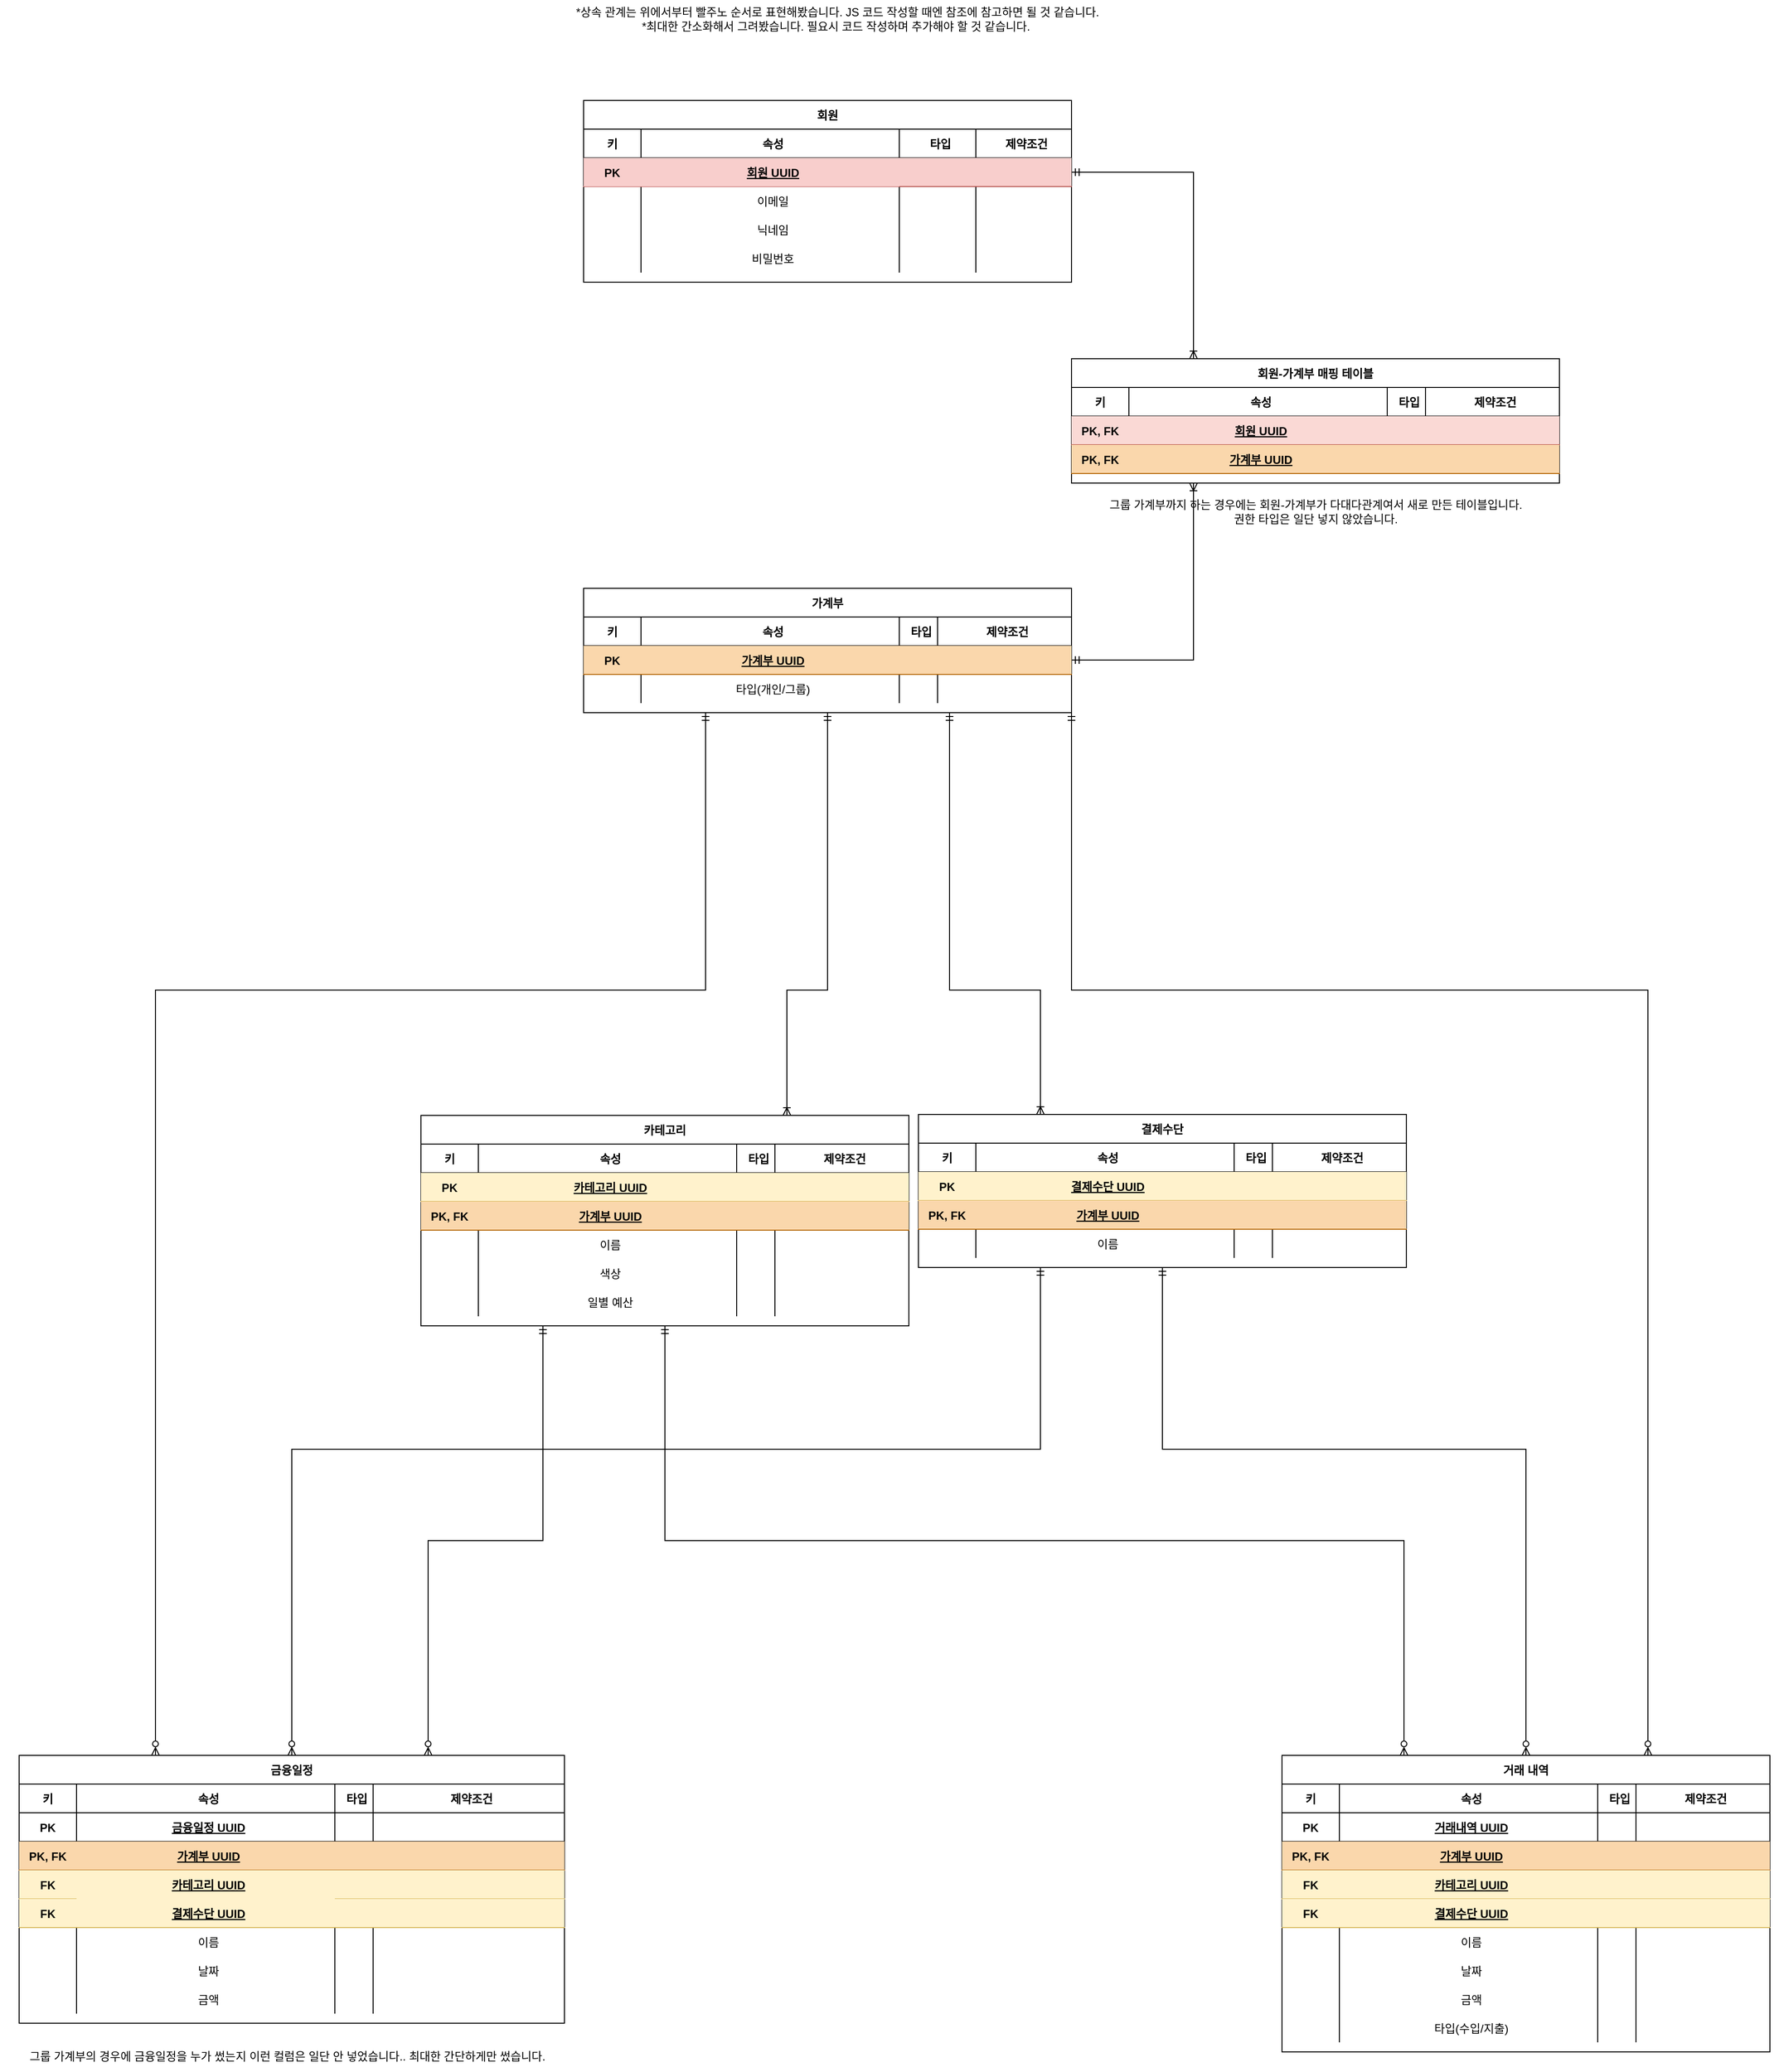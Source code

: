 <mxfile version="24.8.6">
  <diagram id="R2lEEEUBdFMjLlhIrx00" name="Page-1">
    <mxGraphModel dx="2250" dy="696" grid="1" gridSize="10" guides="1" tooltips="1" connect="1" arrows="1" fold="1" page="1" pageScale="1" pageWidth="850" pageHeight="1100" math="0" shadow="0" extFonts="Permanent Marker^https://fonts.googleapis.com/css?family=Permanent+Marker">
      <root>
        <mxCell id="0" />
        <mxCell id="1" parent="0" />
        <mxCell id="C-vyLk0tnHw3VtMMgP7b-23" value="회원" style="shape=table;startSize=30;container=1;collapsible=1;childLayout=tableLayout;fixedRows=1;rowLines=0;fontStyle=1;align=center;resizeLast=1;" parent="1" vertex="1">
          <mxGeometry x="340" y="430" width="510" height="190" as="geometry" />
        </mxCell>
        <mxCell id="WYgiIzVauJ0PuDiLOdp9-36" style="shape=partialRectangle;collapsible=0;dropTarget=0;pointerEvents=0;fillColor=none;points=[[0,0.5],[1,0.5]];portConstraint=eastwest;top=0;left=0;right=0;bottom=1;" parent="C-vyLk0tnHw3VtMMgP7b-23" vertex="1">
          <mxGeometry y="30" width="510" height="30" as="geometry" />
        </mxCell>
        <mxCell id="WYgiIzVauJ0PuDiLOdp9-37" value="키" style="shape=partialRectangle;overflow=hidden;connectable=0;fillColor=none;top=0;left=0;bottom=0;right=0;fontStyle=1;" parent="WYgiIzVauJ0PuDiLOdp9-36" vertex="1">
          <mxGeometry width="60" height="30" as="geometry">
            <mxRectangle width="60" height="30" as="alternateBounds" />
          </mxGeometry>
        </mxCell>
        <mxCell id="WYgiIzVauJ0PuDiLOdp9-38" value="속성" style="shape=partialRectangle;overflow=hidden;connectable=0;fillColor=none;top=0;left=0;bottom=0;right=0;align=center;spacingLeft=6;fontStyle=1;" parent="WYgiIzVauJ0PuDiLOdp9-36" vertex="1">
          <mxGeometry x="60" width="270" height="30" as="geometry">
            <mxRectangle width="270" height="30" as="alternateBounds" />
          </mxGeometry>
        </mxCell>
        <mxCell id="WYgiIzVauJ0PuDiLOdp9-39" value="타입" style="shape=partialRectangle;overflow=hidden;connectable=0;fillColor=none;top=0;left=0;bottom=0;right=0;align=center;spacingLeft=6;fontStyle=1;" parent="WYgiIzVauJ0PuDiLOdp9-36" vertex="1">
          <mxGeometry x="330" width="80" height="30" as="geometry">
            <mxRectangle width="80" height="30" as="alternateBounds" />
          </mxGeometry>
        </mxCell>
        <mxCell id="WYgiIzVauJ0PuDiLOdp9-40" value="제약조건" style="shape=partialRectangle;overflow=hidden;connectable=0;fillColor=none;top=0;left=0;bottom=0;right=0;align=center;spacingLeft=6;fontStyle=1;" parent="WYgiIzVauJ0PuDiLOdp9-36" vertex="1">
          <mxGeometry x="410" width="100" height="30" as="geometry">
            <mxRectangle width="100" height="30" as="alternateBounds" />
          </mxGeometry>
        </mxCell>
        <mxCell id="C-vyLk0tnHw3VtMMgP7b-24" value="" style="shape=partialRectangle;collapsible=0;dropTarget=0;pointerEvents=0;fillColor=#f8cecc;points=[[0,0.5],[1,0.5]];portConstraint=eastwest;top=0;left=0;right=0;bottom=1;strokeColor=#b85450;" parent="C-vyLk0tnHw3VtMMgP7b-23" vertex="1">
          <mxGeometry y="60" width="510" height="30" as="geometry" />
        </mxCell>
        <mxCell id="C-vyLk0tnHw3VtMMgP7b-25" value="PK" style="shape=partialRectangle;overflow=hidden;connectable=0;fillColor=#f8cecc;top=0;left=0;bottom=0;right=0;fontStyle=1;strokeColor=#b85450;" parent="C-vyLk0tnHw3VtMMgP7b-24" vertex="1">
          <mxGeometry width="60" height="30" as="geometry">
            <mxRectangle width="60" height="30" as="alternateBounds" />
          </mxGeometry>
        </mxCell>
        <mxCell id="C-vyLk0tnHw3VtMMgP7b-26" value="회원 UUID" style="shape=partialRectangle;overflow=hidden;connectable=0;fillColor=#f8cecc;top=0;left=0;bottom=0;right=0;align=center;spacingLeft=6;fontStyle=5;strokeColor=#b85450;" parent="C-vyLk0tnHw3VtMMgP7b-24" vertex="1">
          <mxGeometry x="60" width="270" height="30" as="geometry">
            <mxRectangle width="270" height="30" as="alternateBounds" />
          </mxGeometry>
        </mxCell>
        <mxCell id="WYgiIzVauJ0PuDiLOdp9-34" style="shape=partialRectangle;overflow=hidden;connectable=0;fillColor=none;top=0;left=0;bottom=0;right=0;align=left;spacingLeft=6;fontStyle=5;" parent="C-vyLk0tnHw3VtMMgP7b-24" vertex="1">
          <mxGeometry x="330" width="80" height="30" as="geometry">
            <mxRectangle width="80" height="30" as="alternateBounds" />
          </mxGeometry>
        </mxCell>
        <mxCell id="WYgiIzVauJ0PuDiLOdp9-41" style="shape=partialRectangle;overflow=hidden;connectable=0;fillColor=none;top=0;left=0;bottom=0;right=0;align=left;spacingLeft=6;fontStyle=5;" parent="C-vyLk0tnHw3VtMMgP7b-24" vertex="1">
          <mxGeometry x="410" width="100" height="30" as="geometry">
            <mxRectangle width="100" height="30" as="alternateBounds" />
          </mxGeometry>
        </mxCell>
        <mxCell id="S_ShTz-iNBkfd8YQ8U4w-114" style="shape=partialRectangle;collapsible=0;dropTarget=0;pointerEvents=0;fillColor=none;points=[[0,0.5],[1,0.5]];portConstraint=eastwest;top=0;left=0;right=0;bottom=0;" vertex="1" parent="C-vyLk0tnHw3VtMMgP7b-23">
          <mxGeometry y="90" width="510" height="30" as="geometry" />
        </mxCell>
        <mxCell id="S_ShTz-iNBkfd8YQ8U4w-115" style="shape=partialRectangle;overflow=hidden;connectable=0;fillColor=none;top=0;left=0;bottom=0;right=0;" vertex="1" parent="S_ShTz-iNBkfd8YQ8U4w-114">
          <mxGeometry width="60" height="30" as="geometry">
            <mxRectangle width="60" height="30" as="alternateBounds" />
          </mxGeometry>
        </mxCell>
        <mxCell id="S_ShTz-iNBkfd8YQ8U4w-116" value="이메일" style="shape=partialRectangle;overflow=hidden;connectable=0;fillColor=none;top=0;left=0;bottom=0;right=0;align=center;spacingLeft=6;" vertex="1" parent="S_ShTz-iNBkfd8YQ8U4w-114">
          <mxGeometry x="60" width="270" height="30" as="geometry">
            <mxRectangle width="270" height="30" as="alternateBounds" />
          </mxGeometry>
        </mxCell>
        <mxCell id="S_ShTz-iNBkfd8YQ8U4w-117" style="shape=partialRectangle;overflow=hidden;connectable=0;fillColor=none;top=0;left=0;bottom=0;right=0;align=left;spacingLeft=6;" vertex="1" parent="S_ShTz-iNBkfd8YQ8U4w-114">
          <mxGeometry x="330" width="80" height="30" as="geometry">
            <mxRectangle width="80" height="30" as="alternateBounds" />
          </mxGeometry>
        </mxCell>
        <mxCell id="S_ShTz-iNBkfd8YQ8U4w-118" style="shape=partialRectangle;overflow=hidden;connectable=0;fillColor=none;top=0;left=0;bottom=0;right=0;align=left;spacingLeft=6;" vertex="1" parent="S_ShTz-iNBkfd8YQ8U4w-114">
          <mxGeometry x="410" width="100" height="30" as="geometry">
            <mxRectangle width="100" height="30" as="alternateBounds" />
          </mxGeometry>
        </mxCell>
        <mxCell id="S_ShTz-iNBkfd8YQ8U4w-21" style="shape=partialRectangle;collapsible=0;dropTarget=0;pointerEvents=0;fillColor=none;points=[[0,0.5],[1,0.5]];portConstraint=eastwest;top=0;left=0;right=0;bottom=0;" vertex="1" parent="C-vyLk0tnHw3VtMMgP7b-23">
          <mxGeometry y="120" width="510" height="30" as="geometry" />
        </mxCell>
        <mxCell id="S_ShTz-iNBkfd8YQ8U4w-22" style="shape=partialRectangle;overflow=hidden;connectable=0;fillColor=none;top=0;left=0;bottom=0;right=0;" vertex="1" parent="S_ShTz-iNBkfd8YQ8U4w-21">
          <mxGeometry width="60" height="30" as="geometry">
            <mxRectangle width="60" height="30" as="alternateBounds" />
          </mxGeometry>
        </mxCell>
        <mxCell id="S_ShTz-iNBkfd8YQ8U4w-23" value="닉네임" style="shape=partialRectangle;overflow=hidden;connectable=0;fillColor=none;top=0;left=0;bottom=0;right=0;align=center;spacingLeft=6;" vertex="1" parent="S_ShTz-iNBkfd8YQ8U4w-21">
          <mxGeometry x="60" width="270" height="30" as="geometry">
            <mxRectangle width="270" height="30" as="alternateBounds" />
          </mxGeometry>
        </mxCell>
        <mxCell id="S_ShTz-iNBkfd8YQ8U4w-24" style="shape=partialRectangle;overflow=hidden;connectable=0;fillColor=none;top=0;left=0;bottom=0;right=0;align=left;spacingLeft=6;" vertex="1" parent="S_ShTz-iNBkfd8YQ8U4w-21">
          <mxGeometry x="330" width="80" height="30" as="geometry">
            <mxRectangle width="80" height="30" as="alternateBounds" />
          </mxGeometry>
        </mxCell>
        <mxCell id="S_ShTz-iNBkfd8YQ8U4w-25" style="shape=partialRectangle;overflow=hidden;connectable=0;fillColor=none;top=0;left=0;bottom=0;right=0;align=left;spacingLeft=6;" vertex="1" parent="S_ShTz-iNBkfd8YQ8U4w-21">
          <mxGeometry x="410" width="100" height="30" as="geometry">
            <mxRectangle width="100" height="30" as="alternateBounds" />
          </mxGeometry>
        </mxCell>
        <mxCell id="S_ShTz-iNBkfd8YQ8U4w-16" style="shape=partialRectangle;collapsible=0;dropTarget=0;pointerEvents=0;fillColor=none;points=[[0,0.5],[1,0.5]];portConstraint=eastwest;top=0;left=0;right=0;bottom=0;" vertex="1" parent="C-vyLk0tnHw3VtMMgP7b-23">
          <mxGeometry y="150" width="510" height="30" as="geometry" />
        </mxCell>
        <mxCell id="S_ShTz-iNBkfd8YQ8U4w-17" style="shape=partialRectangle;overflow=hidden;connectable=0;fillColor=none;top=0;left=0;bottom=0;right=0;" vertex="1" parent="S_ShTz-iNBkfd8YQ8U4w-16">
          <mxGeometry width="60" height="30" as="geometry">
            <mxRectangle width="60" height="30" as="alternateBounds" />
          </mxGeometry>
        </mxCell>
        <mxCell id="S_ShTz-iNBkfd8YQ8U4w-18" value="비밀번호" style="shape=partialRectangle;overflow=hidden;connectable=0;fillColor=none;top=0;left=0;bottom=0;right=0;align=center;spacingLeft=6;" vertex="1" parent="S_ShTz-iNBkfd8YQ8U4w-16">
          <mxGeometry x="60" width="270" height="30" as="geometry">
            <mxRectangle width="270" height="30" as="alternateBounds" />
          </mxGeometry>
        </mxCell>
        <mxCell id="S_ShTz-iNBkfd8YQ8U4w-19" style="shape=partialRectangle;overflow=hidden;connectable=0;fillColor=none;top=0;left=0;bottom=0;right=0;align=left;spacingLeft=6;" vertex="1" parent="S_ShTz-iNBkfd8YQ8U4w-16">
          <mxGeometry x="330" width="80" height="30" as="geometry">
            <mxRectangle width="80" height="30" as="alternateBounds" />
          </mxGeometry>
        </mxCell>
        <mxCell id="S_ShTz-iNBkfd8YQ8U4w-20" style="shape=partialRectangle;overflow=hidden;connectable=0;fillColor=none;top=0;left=0;bottom=0;right=0;align=left;spacingLeft=6;" vertex="1" parent="S_ShTz-iNBkfd8YQ8U4w-16">
          <mxGeometry x="410" width="100" height="30" as="geometry">
            <mxRectangle width="100" height="30" as="alternateBounds" />
          </mxGeometry>
        </mxCell>
        <mxCell id="WYgiIzVauJ0PuDiLOdp9-43" style="edgeStyle=orthogonalEdgeStyle;rounded=0;orthogonalLoop=1;jettySize=auto;html=1;exitX=1;exitY=0.5;exitDx=0;exitDy=0;" parent="C-vyLk0tnHw3VtMMgP7b-23" source="C-vyLk0tnHw3VtMMgP7b-24" target="C-vyLk0tnHw3VtMMgP7b-24" edge="1">
          <mxGeometry relative="1" as="geometry" />
        </mxCell>
        <mxCell id="WYgiIzVauJ0PuDiLOdp9-44" value="카테고리" style="shape=table;startSize=30;container=1;collapsible=1;childLayout=tableLayout;fixedRows=1;rowLines=0;fontStyle=1;align=center;resizeLast=1;" parent="1" vertex="1">
          <mxGeometry x="170" y="1491" width="510" height="220" as="geometry" />
        </mxCell>
        <mxCell id="WYgiIzVauJ0PuDiLOdp9-45" style="shape=partialRectangle;collapsible=0;dropTarget=0;pointerEvents=0;fillColor=none;points=[[0,0.5],[1,0.5]];portConstraint=eastwest;top=0;left=0;right=0;bottom=1;" parent="WYgiIzVauJ0PuDiLOdp9-44" vertex="1">
          <mxGeometry y="30" width="510" height="30" as="geometry" />
        </mxCell>
        <mxCell id="WYgiIzVauJ0PuDiLOdp9-46" value="키" style="shape=partialRectangle;overflow=hidden;connectable=0;fillColor=none;top=0;left=0;bottom=0;right=0;fontStyle=1;" parent="WYgiIzVauJ0PuDiLOdp9-45" vertex="1">
          <mxGeometry width="60" height="30" as="geometry">
            <mxRectangle width="60" height="30" as="alternateBounds" />
          </mxGeometry>
        </mxCell>
        <mxCell id="WYgiIzVauJ0PuDiLOdp9-47" value="속성" style="shape=partialRectangle;overflow=hidden;connectable=0;fillColor=none;top=0;left=0;bottom=0;right=0;align=center;spacingLeft=6;fontStyle=1;" parent="WYgiIzVauJ0PuDiLOdp9-45" vertex="1">
          <mxGeometry x="60" width="270" height="30" as="geometry">
            <mxRectangle width="270" height="30" as="alternateBounds" />
          </mxGeometry>
        </mxCell>
        <mxCell id="WYgiIzVauJ0PuDiLOdp9-48" value="타입" style="shape=partialRectangle;overflow=hidden;connectable=0;fillColor=none;top=0;left=0;bottom=0;right=0;align=center;spacingLeft=6;fontStyle=1;" parent="WYgiIzVauJ0PuDiLOdp9-45" vertex="1">
          <mxGeometry x="330" width="40" height="30" as="geometry">
            <mxRectangle width="40" height="30" as="alternateBounds" />
          </mxGeometry>
        </mxCell>
        <mxCell id="WYgiIzVauJ0PuDiLOdp9-49" value="제약조건" style="shape=partialRectangle;overflow=hidden;connectable=0;fillColor=none;top=0;left=0;bottom=0;right=0;align=center;spacingLeft=6;fontStyle=1;" parent="WYgiIzVauJ0PuDiLOdp9-45" vertex="1">
          <mxGeometry x="370" width="140" height="30" as="geometry">
            <mxRectangle width="140" height="30" as="alternateBounds" />
          </mxGeometry>
        </mxCell>
        <mxCell id="T_6nDknJ-lvpMeQbUiSx-6" style="shape=partialRectangle;collapsible=0;dropTarget=0;pointerEvents=0;fillColor=#fff2cc;points=[[0,0.5],[1,0.5]];portConstraint=eastwest;top=0;left=0;right=0;bottom=1;strokeColor=#d6b656;" parent="WYgiIzVauJ0PuDiLOdp9-44" vertex="1">
          <mxGeometry y="60" width="510" height="30" as="geometry" />
        </mxCell>
        <mxCell id="T_6nDknJ-lvpMeQbUiSx-7" value="PK" style="shape=partialRectangle;overflow=hidden;connectable=0;fillColor=none;top=0;left=0;bottom=0;right=0;fontStyle=1;" parent="T_6nDknJ-lvpMeQbUiSx-6" vertex="1">
          <mxGeometry width="60" height="30" as="geometry">
            <mxRectangle width="60" height="30" as="alternateBounds" />
          </mxGeometry>
        </mxCell>
        <mxCell id="T_6nDknJ-lvpMeQbUiSx-8" value="카테고리 UUID" style="shape=partialRectangle;overflow=hidden;connectable=0;fillColor=none;top=0;left=0;bottom=0;right=0;align=center;spacingLeft=6;fontStyle=5;" parent="T_6nDknJ-lvpMeQbUiSx-6" vertex="1">
          <mxGeometry x="60" width="270" height="30" as="geometry">
            <mxRectangle width="270" height="30" as="alternateBounds" />
          </mxGeometry>
        </mxCell>
        <mxCell id="T_6nDknJ-lvpMeQbUiSx-9" style="shape=partialRectangle;overflow=hidden;connectable=0;fillColor=none;top=0;left=0;bottom=0;right=0;align=left;spacingLeft=6;fontStyle=5;" parent="T_6nDknJ-lvpMeQbUiSx-6" vertex="1">
          <mxGeometry x="330" width="40" height="30" as="geometry">
            <mxRectangle width="40" height="30" as="alternateBounds" />
          </mxGeometry>
        </mxCell>
        <mxCell id="T_6nDknJ-lvpMeQbUiSx-10" style="shape=partialRectangle;overflow=hidden;connectable=0;fillColor=none;top=0;left=0;bottom=0;right=0;align=left;spacingLeft=6;fontStyle=5;" parent="T_6nDknJ-lvpMeQbUiSx-6" vertex="1">
          <mxGeometry x="370" width="140" height="30" as="geometry">
            <mxRectangle width="140" height="30" as="alternateBounds" />
          </mxGeometry>
        </mxCell>
        <mxCell id="S_ShTz-iNBkfd8YQ8U4w-97" style="shape=partialRectangle;collapsible=0;dropTarget=0;pointerEvents=0;fillColor=#fad7ac;points=[[0,0.5],[1,0.5]];portConstraint=eastwest;top=0;left=0;right=0;bottom=1;strokeColor=#b46504;" vertex="1" parent="WYgiIzVauJ0PuDiLOdp9-44">
          <mxGeometry y="90" width="510" height="30" as="geometry" />
        </mxCell>
        <mxCell id="S_ShTz-iNBkfd8YQ8U4w-98" value="PK, FK" style="shape=partialRectangle;overflow=hidden;connectable=0;fillColor=none;top=0;left=0;bottom=0;right=0;fontStyle=1;" vertex="1" parent="S_ShTz-iNBkfd8YQ8U4w-97">
          <mxGeometry width="60" height="30" as="geometry">
            <mxRectangle width="60" height="30" as="alternateBounds" />
          </mxGeometry>
        </mxCell>
        <mxCell id="S_ShTz-iNBkfd8YQ8U4w-99" value="가계부 UUID" style="shape=partialRectangle;overflow=hidden;connectable=0;fillColor=none;top=0;left=0;bottom=0;right=0;align=center;spacingLeft=6;fontStyle=5;" vertex="1" parent="S_ShTz-iNBkfd8YQ8U4w-97">
          <mxGeometry x="60" width="270" height="30" as="geometry">
            <mxRectangle width="270" height="30" as="alternateBounds" />
          </mxGeometry>
        </mxCell>
        <mxCell id="S_ShTz-iNBkfd8YQ8U4w-100" style="shape=partialRectangle;overflow=hidden;connectable=0;fillColor=none;top=0;left=0;bottom=0;right=0;align=left;spacingLeft=6;fontStyle=5;" vertex="1" parent="S_ShTz-iNBkfd8YQ8U4w-97">
          <mxGeometry x="330" width="40" height="30" as="geometry">
            <mxRectangle width="40" height="30" as="alternateBounds" />
          </mxGeometry>
        </mxCell>
        <mxCell id="S_ShTz-iNBkfd8YQ8U4w-101" style="shape=partialRectangle;overflow=hidden;connectable=0;fillColor=none;top=0;left=0;bottom=0;right=0;align=left;spacingLeft=6;fontStyle=5;" vertex="1" parent="S_ShTz-iNBkfd8YQ8U4w-97">
          <mxGeometry x="370" width="140" height="30" as="geometry">
            <mxRectangle width="140" height="30" as="alternateBounds" />
          </mxGeometry>
        </mxCell>
        <mxCell id="WYgiIzVauJ0PuDiLOdp9-55" value="" style="shape=partialRectangle;collapsible=0;dropTarget=0;pointerEvents=0;fillColor=none;points=[[0,0.5],[1,0.5]];portConstraint=eastwest;top=0;left=0;right=0;bottom=0;" parent="WYgiIzVauJ0PuDiLOdp9-44" vertex="1">
          <mxGeometry y="120" width="510" height="30" as="geometry" />
        </mxCell>
        <mxCell id="WYgiIzVauJ0PuDiLOdp9-56" value="" style="shape=partialRectangle;overflow=hidden;connectable=0;fillColor=none;top=0;left=0;bottom=0;right=0;" parent="WYgiIzVauJ0PuDiLOdp9-55" vertex="1">
          <mxGeometry width="60" height="30" as="geometry">
            <mxRectangle width="60" height="30" as="alternateBounds" />
          </mxGeometry>
        </mxCell>
        <mxCell id="WYgiIzVauJ0PuDiLOdp9-57" value="이름" style="shape=partialRectangle;overflow=hidden;connectable=0;fillColor=none;top=0;left=0;bottom=0;right=0;align=center;spacingLeft=6;" parent="WYgiIzVauJ0PuDiLOdp9-55" vertex="1">
          <mxGeometry x="60" width="270" height="30" as="geometry">
            <mxRectangle width="270" height="30" as="alternateBounds" />
          </mxGeometry>
        </mxCell>
        <mxCell id="WYgiIzVauJ0PuDiLOdp9-58" style="shape=partialRectangle;overflow=hidden;connectable=0;fillColor=none;top=0;left=0;bottom=0;right=0;align=left;spacingLeft=6;" parent="WYgiIzVauJ0PuDiLOdp9-55" vertex="1">
          <mxGeometry x="330" width="40" height="30" as="geometry">
            <mxRectangle width="40" height="30" as="alternateBounds" />
          </mxGeometry>
        </mxCell>
        <mxCell id="WYgiIzVauJ0PuDiLOdp9-59" style="shape=partialRectangle;overflow=hidden;connectable=0;fillColor=none;top=0;left=0;bottom=0;right=0;align=left;spacingLeft=6;" parent="WYgiIzVauJ0PuDiLOdp9-55" vertex="1">
          <mxGeometry x="370" width="140" height="30" as="geometry">
            <mxRectangle width="140" height="30" as="alternateBounds" />
          </mxGeometry>
        </mxCell>
        <mxCell id="S_ShTz-iNBkfd8YQ8U4w-11" style="shape=partialRectangle;collapsible=0;dropTarget=0;pointerEvents=0;fillColor=none;points=[[0,0.5],[1,0.5]];portConstraint=eastwest;top=0;left=0;right=0;bottom=0;" vertex="1" parent="WYgiIzVauJ0PuDiLOdp9-44">
          <mxGeometry y="150" width="510" height="30" as="geometry" />
        </mxCell>
        <mxCell id="S_ShTz-iNBkfd8YQ8U4w-12" style="shape=partialRectangle;overflow=hidden;connectable=0;fillColor=none;top=0;left=0;bottom=0;right=0;" vertex="1" parent="S_ShTz-iNBkfd8YQ8U4w-11">
          <mxGeometry width="60" height="30" as="geometry">
            <mxRectangle width="60" height="30" as="alternateBounds" />
          </mxGeometry>
        </mxCell>
        <mxCell id="S_ShTz-iNBkfd8YQ8U4w-13" value="색상" style="shape=partialRectangle;overflow=hidden;connectable=0;fillColor=none;top=0;left=0;bottom=0;right=0;align=center;spacingLeft=6;" vertex="1" parent="S_ShTz-iNBkfd8YQ8U4w-11">
          <mxGeometry x="60" width="270" height="30" as="geometry">
            <mxRectangle width="270" height="30" as="alternateBounds" />
          </mxGeometry>
        </mxCell>
        <mxCell id="S_ShTz-iNBkfd8YQ8U4w-14" style="shape=partialRectangle;overflow=hidden;connectable=0;fillColor=none;top=0;left=0;bottom=0;right=0;align=left;spacingLeft=6;" vertex="1" parent="S_ShTz-iNBkfd8YQ8U4w-11">
          <mxGeometry x="330" width="40" height="30" as="geometry">
            <mxRectangle width="40" height="30" as="alternateBounds" />
          </mxGeometry>
        </mxCell>
        <mxCell id="S_ShTz-iNBkfd8YQ8U4w-15" style="shape=partialRectangle;overflow=hidden;connectable=0;fillColor=none;top=0;left=0;bottom=0;right=0;align=left;spacingLeft=6;" vertex="1" parent="S_ShTz-iNBkfd8YQ8U4w-11">
          <mxGeometry x="370" width="140" height="30" as="geometry">
            <mxRectangle width="140" height="30" as="alternateBounds" />
          </mxGeometry>
        </mxCell>
        <mxCell id="S_ShTz-iNBkfd8YQ8U4w-6" style="shape=partialRectangle;collapsible=0;dropTarget=0;pointerEvents=0;fillColor=none;points=[[0,0.5],[1,0.5]];portConstraint=eastwest;top=0;left=0;right=0;bottom=0;" vertex="1" parent="WYgiIzVauJ0PuDiLOdp9-44">
          <mxGeometry y="180" width="510" height="30" as="geometry" />
        </mxCell>
        <mxCell id="S_ShTz-iNBkfd8YQ8U4w-7" style="shape=partialRectangle;overflow=hidden;connectable=0;fillColor=none;top=0;left=0;bottom=0;right=0;" vertex="1" parent="S_ShTz-iNBkfd8YQ8U4w-6">
          <mxGeometry width="60" height="30" as="geometry">
            <mxRectangle width="60" height="30" as="alternateBounds" />
          </mxGeometry>
        </mxCell>
        <mxCell id="S_ShTz-iNBkfd8YQ8U4w-8" value="일별 예산" style="shape=partialRectangle;overflow=hidden;connectable=0;fillColor=none;top=0;left=0;bottom=0;right=0;align=center;spacingLeft=6;" vertex="1" parent="S_ShTz-iNBkfd8YQ8U4w-6">
          <mxGeometry x="60" width="270" height="30" as="geometry">
            <mxRectangle width="270" height="30" as="alternateBounds" />
          </mxGeometry>
        </mxCell>
        <mxCell id="S_ShTz-iNBkfd8YQ8U4w-9" style="shape=partialRectangle;overflow=hidden;connectable=0;fillColor=none;top=0;left=0;bottom=0;right=0;align=left;spacingLeft=6;" vertex="1" parent="S_ShTz-iNBkfd8YQ8U4w-6">
          <mxGeometry x="330" width="40" height="30" as="geometry">
            <mxRectangle width="40" height="30" as="alternateBounds" />
          </mxGeometry>
        </mxCell>
        <mxCell id="S_ShTz-iNBkfd8YQ8U4w-10" style="shape=partialRectangle;overflow=hidden;connectable=0;fillColor=none;top=0;left=0;bottom=0;right=0;align=left;spacingLeft=6;" vertex="1" parent="S_ShTz-iNBkfd8YQ8U4w-6">
          <mxGeometry x="370" width="140" height="30" as="geometry">
            <mxRectangle width="140" height="30" as="alternateBounds" />
          </mxGeometry>
        </mxCell>
        <mxCell id="WYgiIzVauJ0PuDiLOdp9-60" style="edgeStyle=orthogonalEdgeStyle;rounded=0;orthogonalLoop=1;jettySize=auto;html=1;exitX=1;exitY=0.5;exitDx=0;exitDy=0;" parent="WYgiIzVauJ0PuDiLOdp9-44" source="WYgiIzVauJ0PuDiLOdp9-50" target="WYgiIzVauJ0PuDiLOdp9-50" edge="1">
          <mxGeometry relative="1" as="geometry" />
        </mxCell>
        <mxCell id="WYgiIzVauJ0PuDiLOdp9-78" value="가계부" style="shape=table;startSize=30;container=1;collapsible=1;childLayout=tableLayout;fixedRows=1;rowLines=0;fontStyle=1;align=center;resizeLast=1;" parent="1" vertex="1">
          <mxGeometry x="340" y="940" width="510" height="130" as="geometry" />
        </mxCell>
        <mxCell id="WYgiIzVauJ0PuDiLOdp9-79" style="shape=partialRectangle;collapsible=0;dropTarget=0;pointerEvents=0;fillColor=none;points=[[0,0.5],[1,0.5]];portConstraint=eastwest;top=0;left=0;right=0;bottom=1;" parent="WYgiIzVauJ0PuDiLOdp9-78" vertex="1">
          <mxGeometry y="30" width="510" height="30" as="geometry" />
        </mxCell>
        <mxCell id="WYgiIzVauJ0PuDiLOdp9-80" value="키" style="shape=partialRectangle;overflow=hidden;connectable=0;fillColor=none;top=0;left=0;bottom=0;right=0;fontStyle=1;" parent="WYgiIzVauJ0PuDiLOdp9-79" vertex="1">
          <mxGeometry width="60" height="30" as="geometry">
            <mxRectangle width="60" height="30" as="alternateBounds" />
          </mxGeometry>
        </mxCell>
        <mxCell id="WYgiIzVauJ0PuDiLOdp9-81" value="속성" style="shape=partialRectangle;overflow=hidden;connectable=0;fillColor=none;top=0;left=0;bottom=0;right=0;align=center;spacingLeft=6;fontStyle=1;" parent="WYgiIzVauJ0PuDiLOdp9-79" vertex="1">
          <mxGeometry x="60" width="270" height="30" as="geometry">
            <mxRectangle width="270" height="30" as="alternateBounds" />
          </mxGeometry>
        </mxCell>
        <mxCell id="WYgiIzVauJ0PuDiLOdp9-82" value="타입" style="shape=partialRectangle;overflow=hidden;connectable=0;fillColor=none;top=0;left=0;bottom=0;right=0;align=center;spacingLeft=6;fontStyle=1;" parent="WYgiIzVauJ0PuDiLOdp9-79" vertex="1">
          <mxGeometry x="330" width="40" height="30" as="geometry">
            <mxRectangle width="40" height="30" as="alternateBounds" />
          </mxGeometry>
        </mxCell>
        <mxCell id="WYgiIzVauJ0PuDiLOdp9-83" value="제약조건" style="shape=partialRectangle;overflow=hidden;connectable=0;fillColor=none;top=0;left=0;bottom=0;right=0;align=center;spacingLeft=6;fontStyle=1;" parent="WYgiIzVauJ0PuDiLOdp9-79" vertex="1">
          <mxGeometry x="370" width="140" height="30" as="geometry">
            <mxRectangle width="140" height="30" as="alternateBounds" />
          </mxGeometry>
        </mxCell>
        <mxCell id="WYgiIzVauJ0PuDiLOdp9-84" value="" style="shape=partialRectangle;collapsible=0;dropTarget=0;pointerEvents=0;fillColor=#fad7ac;points=[[0,0.5],[1,0.5]];portConstraint=eastwest;top=0;left=0;right=0;bottom=1;strokeColor=#b46504;" parent="WYgiIzVauJ0PuDiLOdp9-78" vertex="1">
          <mxGeometry y="60" width="510" height="30" as="geometry" />
        </mxCell>
        <mxCell id="WYgiIzVauJ0PuDiLOdp9-85" value="PK" style="shape=partialRectangle;overflow=hidden;connectable=0;fillColor=none;top=0;left=0;bottom=0;right=0;fontStyle=1;" parent="WYgiIzVauJ0PuDiLOdp9-84" vertex="1">
          <mxGeometry width="60" height="30" as="geometry">
            <mxRectangle width="60" height="30" as="alternateBounds" />
          </mxGeometry>
        </mxCell>
        <mxCell id="WYgiIzVauJ0PuDiLOdp9-86" value="가계부 UUID" style="shape=partialRectangle;overflow=hidden;connectable=0;fillColor=none;top=0;left=0;bottom=0;right=0;align=center;spacingLeft=6;fontStyle=5;" parent="WYgiIzVauJ0PuDiLOdp9-84" vertex="1">
          <mxGeometry x="60" width="270" height="30" as="geometry">
            <mxRectangle width="270" height="30" as="alternateBounds" />
          </mxGeometry>
        </mxCell>
        <mxCell id="WYgiIzVauJ0PuDiLOdp9-87" style="shape=partialRectangle;overflow=hidden;connectable=0;fillColor=none;top=0;left=0;bottom=0;right=0;align=left;spacingLeft=6;fontStyle=5;" parent="WYgiIzVauJ0PuDiLOdp9-84" vertex="1">
          <mxGeometry x="330" width="40" height="30" as="geometry">
            <mxRectangle width="40" height="30" as="alternateBounds" />
          </mxGeometry>
        </mxCell>
        <mxCell id="WYgiIzVauJ0PuDiLOdp9-88" style="shape=partialRectangle;overflow=hidden;connectable=0;fillColor=none;top=0;left=0;bottom=0;right=0;align=left;spacingLeft=6;fontStyle=5;" parent="WYgiIzVauJ0PuDiLOdp9-84" vertex="1">
          <mxGeometry x="370" width="140" height="30" as="geometry">
            <mxRectangle width="140" height="30" as="alternateBounds" />
          </mxGeometry>
        </mxCell>
        <mxCell id="WYgiIzVauJ0PuDiLOdp9-89" value="" style="shape=partialRectangle;collapsible=0;dropTarget=0;pointerEvents=0;fillColor=none;points=[[0,0.5],[1,0.5]];portConstraint=eastwest;top=0;left=0;right=0;bottom=0;" parent="WYgiIzVauJ0PuDiLOdp9-78" vertex="1">
          <mxGeometry y="90" width="510" height="30" as="geometry" />
        </mxCell>
        <mxCell id="WYgiIzVauJ0PuDiLOdp9-90" value="" style="shape=partialRectangle;overflow=hidden;connectable=0;fillColor=none;top=0;left=0;bottom=0;right=0;" parent="WYgiIzVauJ0PuDiLOdp9-89" vertex="1">
          <mxGeometry width="60" height="30" as="geometry">
            <mxRectangle width="60" height="30" as="alternateBounds" />
          </mxGeometry>
        </mxCell>
        <mxCell id="WYgiIzVauJ0PuDiLOdp9-91" value="타입(개인/그룹)" style="shape=partialRectangle;overflow=hidden;connectable=0;fillColor=none;top=0;left=0;bottom=0;right=0;align=center;spacingLeft=6;" parent="WYgiIzVauJ0PuDiLOdp9-89" vertex="1">
          <mxGeometry x="60" width="270" height="30" as="geometry">
            <mxRectangle width="270" height="30" as="alternateBounds" />
          </mxGeometry>
        </mxCell>
        <mxCell id="WYgiIzVauJ0PuDiLOdp9-92" style="shape=partialRectangle;overflow=hidden;connectable=0;fillColor=none;top=0;left=0;bottom=0;right=0;align=left;spacingLeft=6;" parent="WYgiIzVauJ0PuDiLOdp9-89" vertex="1">
          <mxGeometry x="330" width="40" height="30" as="geometry">
            <mxRectangle width="40" height="30" as="alternateBounds" />
          </mxGeometry>
        </mxCell>
        <mxCell id="WYgiIzVauJ0PuDiLOdp9-93" style="shape=partialRectangle;overflow=hidden;connectable=0;fillColor=none;top=0;left=0;bottom=0;right=0;align=left;spacingLeft=6;" parent="WYgiIzVauJ0PuDiLOdp9-89" vertex="1">
          <mxGeometry x="370" width="140" height="30" as="geometry">
            <mxRectangle width="140" height="30" as="alternateBounds" />
          </mxGeometry>
        </mxCell>
        <mxCell id="WYgiIzVauJ0PuDiLOdp9-94" style="edgeStyle=orthogonalEdgeStyle;rounded=0;orthogonalLoop=1;jettySize=auto;html=1;exitX=1;exitY=0.5;exitDx=0;exitDy=0;" parent="WYgiIzVauJ0PuDiLOdp9-78" source="WYgiIzVauJ0PuDiLOdp9-84" target="WYgiIzVauJ0PuDiLOdp9-84" edge="1">
          <mxGeometry relative="1" as="geometry" />
        </mxCell>
        <mxCell id="WYgiIzVauJ0PuDiLOdp9-95" value="결제수단" style="shape=table;startSize=30;container=1;collapsible=1;childLayout=tableLayout;fixedRows=1;rowLines=0;fontStyle=1;align=center;resizeLast=1;" parent="1" vertex="1">
          <mxGeometry x="690" y="1490" width="510" height="160" as="geometry" />
        </mxCell>
        <mxCell id="WYgiIzVauJ0PuDiLOdp9-96" style="shape=partialRectangle;collapsible=0;dropTarget=0;pointerEvents=0;fillColor=none;points=[[0,0.5],[1,0.5]];portConstraint=eastwest;top=0;left=0;right=0;bottom=1;" parent="WYgiIzVauJ0PuDiLOdp9-95" vertex="1">
          <mxGeometry y="30" width="510" height="30" as="geometry" />
        </mxCell>
        <mxCell id="WYgiIzVauJ0PuDiLOdp9-97" value="키" style="shape=partialRectangle;overflow=hidden;connectable=0;fillColor=none;top=0;left=0;bottom=0;right=0;fontStyle=1;" parent="WYgiIzVauJ0PuDiLOdp9-96" vertex="1">
          <mxGeometry width="60" height="30" as="geometry">
            <mxRectangle width="60" height="30" as="alternateBounds" />
          </mxGeometry>
        </mxCell>
        <mxCell id="WYgiIzVauJ0PuDiLOdp9-98" value="속성" style="shape=partialRectangle;overflow=hidden;connectable=0;fillColor=none;top=0;left=0;bottom=0;right=0;align=center;spacingLeft=6;fontStyle=1;" parent="WYgiIzVauJ0PuDiLOdp9-96" vertex="1">
          <mxGeometry x="60" width="270" height="30" as="geometry">
            <mxRectangle width="270" height="30" as="alternateBounds" />
          </mxGeometry>
        </mxCell>
        <mxCell id="WYgiIzVauJ0PuDiLOdp9-99" value="타입" style="shape=partialRectangle;overflow=hidden;connectable=0;fillColor=none;top=0;left=0;bottom=0;right=0;align=center;spacingLeft=6;fontStyle=1;" parent="WYgiIzVauJ0PuDiLOdp9-96" vertex="1">
          <mxGeometry x="330" width="40" height="30" as="geometry">
            <mxRectangle width="40" height="30" as="alternateBounds" />
          </mxGeometry>
        </mxCell>
        <mxCell id="WYgiIzVauJ0PuDiLOdp9-100" value="제약조건" style="shape=partialRectangle;overflow=hidden;connectable=0;fillColor=none;top=0;left=0;bottom=0;right=0;align=center;spacingLeft=6;fontStyle=1;" parent="WYgiIzVauJ0PuDiLOdp9-96" vertex="1">
          <mxGeometry x="370" width="140" height="30" as="geometry">
            <mxRectangle width="140" height="30" as="alternateBounds" />
          </mxGeometry>
        </mxCell>
        <mxCell id="WYgiIzVauJ0PuDiLOdp9-101" value="" style="shape=partialRectangle;collapsible=0;dropTarget=0;pointerEvents=0;fillColor=#fff2cc;points=[[0,0.5],[1,0.5]];portConstraint=eastwest;top=0;left=0;right=0;bottom=1;strokeColor=#d6b656;" parent="WYgiIzVauJ0PuDiLOdp9-95" vertex="1">
          <mxGeometry y="60" width="510" height="30" as="geometry" />
        </mxCell>
        <mxCell id="WYgiIzVauJ0PuDiLOdp9-102" value="PK" style="shape=partialRectangle;overflow=hidden;connectable=0;fillColor=none;top=0;left=0;bottom=0;right=0;fontStyle=1;" parent="WYgiIzVauJ0PuDiLOdp9-101" vertex="1">
          <mxGeometry width="60" height="30" as="geometry">
            <mxRectangle width="60" height="30" as="alternateBounds" />
          </mxGeometry>
        </mxCell>
        <mxCell id="WYgiIzVauJ0PuDiLOdp9-103" value="결제수단 UUID" style="shape=partialRectangle;overflow=hidden;connectable=0;fillColor=none;top=0;left=0;bottom=0;right=0;align=center;spacingLeft=6;fontStyle=5;" parent="WYgiIzVauJ0PuDiLOdp9-101" vertex="1">
          <mxGeometry x="60" width="270" height="30" as="geometry">
            <mxRectangle width="270" height="30" as="alternateBounds" />
          </mxGeometry>
        </mxCell>
        <mxCell id="WYgiIzVauJ0PuDiLOdp9-104" style="shape=partialRectangle;overflow=hidden;connectable=0;fillColor=none;top=0;left=0;bottom=0;right=0;align=left;spacingLeft=6;fontStyle=5;" parent="WYgiIzVauJ0PuDiLOdp9-101" vertex="1">
          <mxGeometry x="330" width="40" height="30" as="geometry">
            <mxRectangle width="40" height="30" as="alternateBounds" />
          </mxGeometry>
        </mxCell>
        <mxCell id="WYgiIzVauJ0PuDiLOdp9-105" style="shape=partialRectangle;overflow=hidden;connectable=0;fillColor=none;top=0;left=0;bottom=0;right=0;align=left;spacingLeft=6;fontStyle=5;" parent="WYgiIzVauJ0PuDiLOdp9-101" vertex="1">
          <mxGeometry x="370" width="140" height="30" as="geometry">
            <mxRectangle width="140" height="30" as="alternateBounds" />
          </mxGeometry>
        </mxCell>
        <mxCell id="S_ShTz-iNBkfd8YQ8U4w-102" style="shape=partialRectangle;collapsible=0;dropTarget=0;pointerEvents=0;fillColor=#fad7ac;points=[[0,0.5],[1,0.5]];portConstraint=eastwest;top=0;left=0;right=0;bottom=1;strokeColor=#b46504;" vertex="1" parent="WYgiIzVauJ0PuDiLOdp9-95">
          <mxGeometry y="90" width="510" height="30" as="geometry" />
        </mxCell>
        <mxCell id="S_ShTz-iNBkfd8YQ8U4w-103" value="PK, FK" style="shape=partialRectangle;overflow=hidden;connectable=0;fillColor=none;top=0;left=0;bottom=0;right=0;fontStyle=1;" vertex="1" parent="S_ShTz-iNBkfd8YQ8U4w-102">
          <mxGeometry width="60" height="30" as="geometry">
            <mxRectangle width="60" height="30" as="alternateBounds" />
          </mxGeometry>
        </mxCell>
        <mxCell id="S_ShTz-iNBkfd8YQ8U4w-104" value="가계부 UUID" style="shape=partialRectangle;overflow=hidden;connectable=0;fillColor=none;top=0;left=0;bottom=0;right=0;align=center;spacingLeft=6;fontStyle=5;" vertex="1" parent="S_ShTz-iNBkfd8YQ8U4w-102">
          <mxGeometry x="60" width="270" height="30" as="geometry">
            <mxRectangle width="270" height="30" as="alternateBounds" />
          </mxGeometry>
        </mxCell>
        <mxCell id="S_ShTz-iNBkfd8YQ8U4w-105" style="shape=partialRectangle;overflow=hidden;connectable=0;fillColor=none;top=0;left=0;bottom=0;right=0;align=left;spacingLeft=6;fontStyle=5;" vertex="1" parent="S_ShTz-iNBkfd8YQ8U4w-102">
          <mxGeometry x="330" width="40" height="30" as="geometry">
            <mxRectangle width="40" height="30" as="alternateBounds" />
          </mxGeometry>
        </mxCell>
        <mxCell id="S_ShTz-iNBkfd8YQ8U4w-106" style="shape=partialRectangle;overflow=hidden;connectable=0;fillColor=none;top=0;left=0;bottom=0;right=0;align=left;spacingLeft=6;fontStyle=5;" vertex="1" parent="S_ShTz-iNBkfd8YQ8U4w-102">
          <mxGeometry x="370" width="140" height="30" as="geometry">
            <mxRectangle width="140" height="30" as="alternateBounds" />
          </mxGeometry>
        </mxCell>
        <mxCell id="WYgiIzVauJ0PuDiLOdp9-106" value="" style="shape=partialRectangle;collapsible=0;dropTarget=0;pointerEvents=0;fillColor=none;points=[[0,0.5],[1,0.5]];portConstraint=eastwest;top=0;left=0;right=0;bottom=0;" parent="WYgiIzVauJ0PuDiLOdp9-95" vertex="1">
          <mxGeometry y="120" width="510" height="30" as="geometry" />
        </mxCell>
        <mxCell id="WYgiIzVauJ0PuDiLOdp9-107" value="" style="shape=partialRectangle;overflow=hidden;connectable=0;fillColor=none;top=0;left=0;bottom=0;right=0;" parent="WYgiIzVauJ0PuDiLOdp9-106" vertex="1">
          <mxGeometry width="60" height="30" as="geometry">
            <mxRectangle width="60" height="30" as="alternateBounds" />
          </mxGeometry>
        </mxCell>
        <mxCell id="WYgiIzVauJ0PuDiLOdp9-108" value="이름" style="shape=partialRectangle;overflow=hidden;connectable=0;fillColor=none;top=0;left=0;bottom=0;right=0;align=center;spacingLeft=6;" parent="WYgiIzVauJ0PuDiLOdp9-106" vertex="1">
          <mxGeometry x="60" width="270" height="30" as="geometry">
            <mxRectangle width="270" height="30" as="alternateBounds" />
          </mxGeometry>
        </mxCell>
        <mxCell id="WYgiIzVauJ0PuDiLOdp9-109" style="shape=partialRectangle;overflow=hidden;connectable=0;fillColor=none;top=0;left=0;bottom=0;right=0;align=left;spacingLeft=6;" parent="WYgiIzVauJ0PuDiLOdp9-106" vertex="1">
          <mxGeometry x="330" width="40" height="30" as="geometry">
            <mxRectangle width="40" height="30" as="alternateBounds" />
          </mxGeometry>
        </mxCell>
        <mxCell id="WYgiIzVauJ0PuDiLOdp9-110" style="shape=partialRectangle;overflow=hidden;connectable=0;fillColor=none;top=0;left=0;bottom=0;right=0;align=left;spacingLeft=6;" parent="WYgiIzVauJ0PuDiLOdp9-106" vertex="1">
          <mxGeometry x="370" width="140" height="30" as="geometry">
            <mxRectangle width="140" height="30" as="alternateBounds" />
          </mxGeometry>
        </mxCell>
        <mxCell id="WYgiIzVauJ0PuDiLOdp9-111" style="edgeStyle=orthogonalEdgeStyle;rounded=0;orthogonalLoop=1;jettySize=auto;html=1;exitX=1;exitY=0.5;exitDx=0;exitDy=0;" parent="WYgiIzVauJ0PuDiLOdp9-95" source="WYgiIzVauJ0PuDiLOdp9-101" target="WYgiIzVauJ0PuDiLOdp9-101" edge="1">
          <mxGeometry relative="1" as="geometry" />
        </mxCell>
        <mxCell id="WYgiIzVauJ0PuDiLOdp9-112" value="거래 내역" style="shape=table;startSize=30;container=1;collapsible=1;childLayout=tableLayout;fixedRows=1;rowLines=0;fontStyle=1;align=center;resizeLast=1;" parent="1" vertex="1">
          <mxGeometry x="1070" y="2160" width="510" height="310" as="geometry" />
        </mxCell>
        <mxCell id="WYgiIzVauJ0PuDiLOdp9-113" style="shape=partialRectangle;collapsible=0;dropTarget=0;pointerEvents=0;fillColor=none;points=[[0,0.5],[1,0.5]];portConstraint=eastwest;top=0;left=0;right=0;bottom=1;" parent="WYgiIzVauJ0PuDiLOdp9-112" vertex="1">
          <mxGeometry y="30" width="510" height="30" as="geometry" />
        </mxCell>
        <mxCell id="WYgiIzVauJ0PuDiLOdp9-114" value="키" style="shape=partialRectangle;overflow=hidden;connectable=0;fillColor=none;top=0;left=0;bottom=0;right=0;fontStyle=1;" parent="WYgiIzVauJ0PuDiLOdp9-113" vertex="1">
          <mxGeometry width="60" height="30" as="geometry">
            <mxRectangle width="60" height="30" as="alternateBounds" />
          </mxGeometry>
        </mxCell>
        <mxCell id="WYgiIzVauJ0PuDiLOdp9-115" value="속성" style="shape=partialRectangle;overflow=hidden;connectable=0;fillColor=none;top=0;left=0;bottom=0;right=0;align=center;spacingLeft=6;fontStyle=1;" parent="WYgiIzVauJ0PuDiLOdp9-113" vertex="1">
          <mxGeometry x="60" width="270" height="30" as="geometry">
            <mxRectangle width="270" height="30" as="alternateBounds" />
          </mxGeometry>
        </mxCell>
        <mxCell id="WYgiIzVauJ0PuDiLOdp9-116" value="타입" style="shape=partialRectangle;overflow=hidden;connectable=0;fillColor=none;top=0;left=0;bottom=0;right=0;align=center;spacingLeft=6;fontStyle=1;" parent="WYgiIzVauJ0PuDiLOdp9-113" vertex="1">
          <mxGeometry x="330" width="40" height="30" as="geometry">
            <mxRectangle width="40" height="30" as="alternateBounds" />
          </mxGeometry>
        </mxCell>
        <mxCell id="WYgiIzVauJ0PuDiLOdp9-117" value="제약조건" style="shape=partialRectangle;overflow=hidden;connectable=0;fillColor=none;top=0;left=0;bottom=0;right=0;align=center;spacingLeft=6;fontStyle=1;" parent="WYgiIzVauJ0PuDiLOdp9-113" vertex="1">
          <mxGeometry x="370" width="140" height="30" as="geometry">
            <mxRectangle width="140" height="30" as="alternateBounds" />
          </mxGeometry>
        </mxCell>
        <mxCell id="WYgiIzVauJ0PuDiLOdp9-118" value="" style="shape=partialRectangle;collapsible=0;dropTarget=0;pointerEvents=0;fillColor=none;points=[[0,0.5],[1,0.5]];portConstraint=eastwest;top=0;left=0;right=0;bottom=1;" parent="WYgiIzVauJ0PuDiLOdp9-112" vertex="1">
          <mxGeometry y="60" width="510" height="30" as="geometry" />
        </mxCell>
        <mxCell id="WYgiIzVauJ0PuDiLOdp9-119" value="PK" style="shape=partialRectangle;overflow=hidden;connectable=0;fillColor=none;top=0;left=0;bottom=0;right=0;fontStyle=1;" parent="WYgiIzVauJ0PuDiLOdp9-118" vertex="1">
          <mxGeometry width="60" height="30" as="geometry">
            <mxRectangle width="60" height="30" as="alternateBounds" />
          </mxGeometry>
        </mxCell>
        <mxCell id="WYgiIzVauJ0PuDiLOdp9-120" value="거래내역 UUID" style="shape=partialRectangle;overflow=hidden;connectable=0;fillColor=none;top=0;left=0;bottom=0;right=0;align=center;spacingLeft=6;fontStyle=5;" parent="WYgiIzVauJ0PuDiLOdp9-118" vertex="1">
          <mxGeometry x="60" width="270" height="30" as="geometry">
            <mxRectangle width="270" height="30" as="alternateBounds" />
          </mxGeometry>
        </mxCell>
        <mxCell id="WYgiIzVauJ0PuDiLOdp9-121" style="shape=partialRectangle;overflow=hidden;connectable=0;fillColor=none;top=0;left=0;bottom=0;right=0;align=left;spacingLeft=6;fontStyle=5;" parent="WYgiIzVauJ0PuDiLOdp9-118" vertex="1">
          <mxGeometry x="330" width="40" height="30" as="geometry">
            <mxRectangle width="40" height="30" as="alternateBounds" />
          </mxGeometry>
        </mxCell>
        <mxCell id="WYgiIzVauJ0PuDiLOdp9-122" style="shape=partialRectangle;overflow=hidden;connectable=0;fillColor=none;top=0;left=0;bottom=0;right=0;align=left;spacingLeft=6;fontStyle=5;" parent="WYgiIzVauJ0PuDiLOdp9-118" vertex="1">
          <mxGeometry x="370" width="140" height="30" as="geometry">
            <mxRectangle width="140" height="30" as="alternateBounds" />
          </mxGeometry>
        </mxCell>
        <mxCell id="T_6nDknJ-lvpMeQbUiSx-80" style="shape=partialRectangle;collapsible=0;dropTarget=0;pointerEvents=0;fillColor=#fad7ac;points=[[0,0.5],[1,0.5]];portConstraint=eastwest;top=0;left=0;right=0;bottom=1;strokeColor=#b46504;" parent="WYgiIzVauJ0PuDiLOdp9-112" vertex="1">
          <mxGeometry y="90" width="510" height="30" as="geometry" />
        </mxCell>
        <mxCell id="T_6nDknJ-lvpMeQbUiSx-81" value="PK, FK" style="shape=partialRectangle;overflow=hidden;connectable=0;fillColor=none;top=0;left=0;bottom=0;right=0;fontStyle=1;" parent="T_6nDknJ-lvpMeQbUiSx-80" vertex="1">
          <mxGeometry width="60" height="30" as="geometry">
            <mxRectangle width="60" height="30" as="alternateBounds" />
          </mxGeometry>
        </mxCell>
        <mxCell id="T_6nDknJ-lvpMeQbUiSx-82" value="가계부 UUID" style="shape=partialRectangle;overflow=hidden;connectable=0;fillColor=none;top=0;left=0;bottom=0;right=0;align=center;spacingLeft=6;fontStyle=5;" parent="T_6nDknJ-lvpMeQbUiSx-80" vertex="1">
          <mxGeometry x="60" width="270" height="30" as="geometry">
            <mxRectangle width="270" height="30" as="alternateBounds" />
          </mxGeometry>
        </mxCell>
        <mxCell id="T_6nDknJ-lvpMeQbUiSx-83" style="shape=partialRectangle;overflow=hidden;connectable=0;fillColor=none;top=0;left=0;bottom=0;right=0;align=left;spacingLeft=6;fontStyle=5;" parent="T_6nDknJ-lvpMeQbUiSx-80" vertex="1">
          <mxGeometry x="330" width="40" height="30" as="geometry">
            <mxRectangle width="40" height="30" as="alternateBounds" />
          </mxGeometry>
        </mxCell>
        <mxCell id="T_6nDknJ-lvpMeQbUiSx-84" style="shape=partialRectangle;overflow=hidden;connectable=0;fillColor=none;top=0;left=0;bottom=0;right=0;align=left;spacingLeft=6;fontStyle=5;" parent="T_6nDknJ-lvpMeQbUiSx-80" vertex="1">
          <mxGeometry x="370" width="140" height="30" as="geometry">
            <mxRectangle width="140" height="30" as="alternateBounds" />
          </mxGeometry>
        </mxCell>
        <mxCell id="T_6nDknJ-lvpMeQbUiSx-75" style="shape=partialRectangle;collapsible=0;dropTarget=0;pointerEvents=0;fillColor=#fff2cc;points=[[0,0.5],[1,0.5]];portConstraint=eastwest;top=0;left=0;right=0;bottom=1;strokeColor=#d6b656;" parent="WYgiIzVauJ0PuDiLOdp9-112" vertex="1">
          <mxGeometry y="120" width="510" height="30" as="geometry" />
        </mxCell>
        <mxCell id="T_6nDknJ-lvpMeQbUiSx-76" value="FK" style="shape=partialRectangle;overflow=hidden;connectable=0;fillColor=none;top=0;left=0;bottom=0;right=0;fontStyle=1;" parent="T_6nDknJ-lvpMeQbUiSx-75" vertex="1">
          <mxGeometry width="60" height="30" as="geometry">
            <mxRectangle width="60" height="30" as="alternateBounds" />
          </mxGeometry>
        </mxCell>
        <mxCell id="T_6nDknJ-lvpMeQbUiSx-77" value="카테고리 UUID" style="shape=partialRectangle;overflow=hidden;connectable=0;fillColor=none;top=0;left=0;bottom=0;right=0;align=center;spacingLeft=6;fontStyle=5;" parent="T_6nDknJ-lvpMeQbUiSx-75" vertex="1">
          <mxGeometry x="60" width="270" height="30" as="geometry">
            <mxRectangle width="270" height="30" as="alternateBounds" />
          </mxGeometry>
        </mxCell>
        <mxCell id="T_6nDknJ-lvpMeQbUiSx-78" style="shape=partialRectangle;overflow=hidden;connectable=0;fillColor=none;top=0;left=0;bottom=0;right=0;align=left;spacingLeft=6;fontStyle=5;" parent="T_6nDknJ-lvpMeQbUiSx-75" vertex="1">
          <mxGeometry x="330" width="40" height="30" as="geometry">
            <mxRectangle width="40" height="30" as="alternateBounds" />
          </mxGeometry>
        </mxCell>
        <mxCell id="T_6nDknJ-lvpMeQbUiSx-79" style="shape=partialRectangle;overflow=hidden;connectable=0;fillColor=none;top=0;left=0;bottom=0;right=0;align=left;spacingLeft=6;fontStyle=5;" parent="T_6nDknJ-lvpMeQbUiSx-75" vertex="1">
          <mxGeometry x="370" width="140" height="30" as="geometry">
            <mxRectangle width="140" height="30" as="alternateBounds" />
          </mxGeometry>
        </mxCell>
        <mxCell id="T_6nDknJ-lvpMeQbUiSx-70" style="shape=partialRectangle;collapsible=0;dropTarget=0;pointerEvents=0;fillColor=#fff2cc;points=[[0,0.5],[1,0.5]];portConstraint=eastwest;top=0;left=0;right=0;bottom=1;strokeColor=#d6b656;" parent="WYgiIzVauJ0PuDiLOdp9-112" vertex="1">
          <mxGeometry y="150" width="510" height="30" as="geometry" />
        </mxCell>
        <mxCell id="T_6nDknJ-lvpMeQbUiSx-71" value="FK" style="shape=partialRectangle;overflow=hidden;connectable=0;fillColor=none;top=0;left=0;bottom=0;right=0;fontStyle=1;" parent="T_6nDknJ-lvpMeQbUiSx-70" vertex="1">
          <mxGeometry width="60" height="30" as="geometry">
            <mxRectangle width="60" height="30" as="alternateBounds" />
          </mxGeometry>
        </mxCell>
        <mxCell id="T_6nDknJ-lvpMeQbUiSx-72" value="결제수단 UUID" style="shape=partialRectangle;overflow=hidden;connectable=0;fillColor=none;top=0;left=0;bottom=0;right=0;align=center;spacingLeft=6;fontStyle=5;" parent="T_6nDknJ-lvpMeQbUiSx-70" vertex="1">
          <mxGeometry x="60" width="270" height="30" as="geometry">
            <mxRectangle width="270" height="30" as="alternateBounds" />
          </mxGeometry>
        </mxCell>
        <mxCell id="T_6nDknJ-lvpMeQbUiSx-73" style="shape=partialRectangle;overflow=hidden;connectable=0;fillColor=none;top=0;left=0;bottom=0;right=0;align=left;spacingLeft=6;fontStyle=5;" parent="T_6nDknJ-lvpMeQbUiSx-70" vertex="1">
          <mxGeometry x="330" width="40" height="30" as="geometry">
            <mxRectangle width="40" height="30" as="alternateBounds" />
          </mxGeometry>
        </mxCell>
        <mxCell id="T_6nDknJ-lvpMeQbUiSx-74" style="shape=partialRectangle;overflow=hidden;connectable=0;fillColor=none;top=0;left=0;bottom=0;right=0;align=left;spacingLeft=6;fontStyle=5;" parent="T_6nDknJ-lvpMeQbUiSx-70" vertex="1">
          <mxGeometry x="370" width="140" height="30" as="geometry">
            <mxRectangle width="140" height="30" as="alternateBounds" />
          </mxGeometry>
        </mxCell>
        <mxCell id="WYgiIzVauJ0PuDiLOdp9-123" value="" style="shape=partialRectangle;collapsible=0;dropTarget=0;pointerEvents=0;fillColor=none;points=[[0,0.5],[1,0.5]];portConstraint=eastwest;top=0;left=0;right=0;bottom=0;" parent="WYgiIzVauJ0PuDiLOdp9-112" vertex="1">
          <mxGeometry y="180" width="510" height="30" as="geometry" />
        </mxCell>
        <mxCell id="WYgiIzVauJ0PuDiLOdp9-124" value="" style="shape=partialRectangle;overflow=hidden;connectable=0;fillColor=none;top=0;left=0;bottom=0;right=0;" parent="WYgiIzVauJ0PuDiLOdp9-123" vertex="1">
          <mxGeometry width="60" height="30" as="geometry">
            <mxRectangle width="60" height="30" as="alternateBounds" />
          </mxGeometry>
        </mxCell>
        <mxCell id="WYgiIzVauJ0PuDiLOdp9-125" value="이름" style="shape=partialRectangle;overflow=hidden;connectable=0;fillColor=none;top=0;left=0;bottom=0;right=0;align=center;spacingLeft=6;" parent="WYgiIzVauJ0PuDiLOdp9-123" vertex="1">
          <mxGeometry x="60" width="270" height="30" as="geometry">
            <mxRectangle width="270" height="30" as="alternateBounds" />
          </mxGeometry>
        </mxCell>
        <mxCell id="WYgiIzVauJ0PuDiLOdp9-126" style="shape=partialRectangle;overflow=hidden;connectable=0;fillColor=none;top=0;left=0;bottom=0;right=0;align=left;spacingLeft=6;" parent="WYgiIzVauJ0PuDiLOdp9-123" vertex="1">
          <mxGeometry x="330" width="40" height="30" as="geometry">
            <mxRectangle width="40" height="30" as="alternateBounds" />
          </mxGeometry>
        </mxCell>
        <mxCell id="WYgiIzVauJ0PuDiLOdp9-127" style="shape=partialRectangle;overflow=hidden;connectable=0;fillColor=none;top=0;left=0;bottom=0;right=0;align=left;spacingLeft=6;" parent="WYgiIzVauJ0PuDiLOdp9-123" vertex="1">
          <mxGeometry x="370" width="140" height="30" as="geometry">
            <mxRectangle width="140" height="30" as="alternateBounds" />
          </mxGeometry>
        </mxCell>
        <mxCell id="S_ShTz-iNBkfd8YQ8U4w-36" style="shape=partialRectangle;collapsible=0;dropTarget=0;pointerEvents=0;fillColor=none;points=[[0,0.5],[1,0.5]];portConstraint=eastwest;top=0;left=0;right=0;bottom=0;" vertex="1" parent="WYgiIzVauJ0PuDiLOdp9-112">
          <mxGeometry y="210" width="510" height="30" as="geometry" />
        </mxCell>
        <mxCell id="S_ShTz-iNBkfd8YQ8U4w-37" style="shape=partialRectangle;overflow=hidden;connectable=0;fillColor=none;top=0;left=0;bottom=0;right=0;" vertex="1" parent="S_ShTz-iNBkfd8YQ8U4w-36">
          <mxGeometry width="60" height="30" as="geometry">
            <mxRectangle width="60" height="30" as="alternateBounds" />
          </mxGeometry>
        </mxCell>
        <mxCell id="S_ShTz-iNBkfd8YQ8U4w-38" value="날짜" style="shape=partialRectangle;overflow=hidden;connectable=0;fillColor=none;top=0;left=0;bottom=0;right=0;align=center;spacingLeft=6;" vertex="1" parent="S_ShTz-iNBkfd8YQ8U4w-36">
          <mxGeometry x="60" width="270" height="30" as="geometry">
            <mxRectangle width="270" height="30" as="alternateBounds" />
          </mxGeometry>
        </mxCell>
        <mxCell id="S_ShTz-iNBkfd8YQ8U4w-39" style="shape=partialRectangle;overflow=hidden;connectable=0;fillColor=none;top=0;left=0;bottom=0;right=0;align=left;spacingLeft=6;" vertex="1" parent="S_ShTz-iNBkfd8YQ8U4w-36">
          <mxGeometry x="330" width="40" height="30" as="geometry">
            <mxRectangle width="40" height="30" as="alternateBounds" />
          </mxGeometry>
        </mxCell>
        <mxCell id="S_ShTz-iNBkfd8YQ8U4w-40" style="shape=partialRectangle;overflow=hidden;connectable=0;fillColor=none;top=0;left=0;bottom=0;right=0;align=left;spacingLeft=6;" vertex="1" parent="S_ShTz-iNBkfd8YQ8U4w-36">
          <mxGeometry x="370" width="140" height="30" as="geometry">
            <mxRectangle width="140" height="30" as="alternateBounds" />
          </mxGeometry>
        </mxCell>
        <mxCell id="S_ShTz-iNBkfd8YQ8U4w-31" style="shape=partialRectangle;collapsible=0;dropTarget=0;pointerEvents=0;fillColor=none;points=[[0,0.5],[1,0.5]];portConstraint=eastwest;top=0;left=0;right=0;bottom=0;" vertex="1" parent="WYgiIzVauJ0PuDiLOdp9-112">
          <mxGeometry y="240" width="510" height="30" as="geometry" />
        </mxCell>
        <mxCell id="S_ShTz-iNBkfd8YQ8U4w-32" style="shape=partialRectangle;overflow=hidden;connectable=0;fillColor=none;top=0;left=0;bottom=0;right=0;" vertex="1" parent="S_ShTz-iNBkfd8YQ8U4w-31">
          <mxGeometry width="60" height="30" as="geometry">
            <mxRectangle width="60" height="30" as="alternateBounds" />
          </mxGeometry>
        </mxCell>
        <mxCell id="S_ShTz-iNBkfd8YQ8U4w-33" value="금액" style="shape=partialRectangle;overflow=hidden;connectable=0;fillColor=none;top=0;left=0;bottom=0;right=0;align=center;spacingLeft=6;" vertex="1" parent="S_ShTz-iNBkfd8YQ8U4w-31">
          <mxGeometry x="60" width="270" height="30" as="geometry">
            <mxRectangle width="270" height="30" as="alternateBounds" />
          </mxGeometry>
        </mxCell>
        <mxCell id="S_ShTz-iNBkfd8YQ8U4w-34" style="shape=partialRectangle;overflow=hidden;connectable=0;fillColor=none;top=0;left=0;bottom=0;right=0;align=left;spacingLeft=6;" vertex="1" parent="S_ShTz-iNBkfd8YQ8U4w-31">
          <mxGeometry x="330" width="40" height="30" as="geometry">
            <mxRectangle width="40" height="30" as="alternateBounds" />
          </mxGeometry>
        </mxCell>
        <mxCell id="S_ShTz-iNBkfd8YQ8U4w-35" style="shape=partialRectangle;overflow=hidden;connectable=0;fillColor=none;top=0;left=0;bottom=0;right=0;align=left;spacingLeft=6;" vertex="1" parent="S_ShTz-iNBkfd8YQ8U4w-31">
          <mxGeometry x="370" width="140" height="30" as="geometry">
            <mxRectangle width="140" height="30" as="alternateBounds" />
          </mxGeometry>
        </mxCell>
        <mxCell id="S_ShTz-iNBkfd8YQ8U4w-26" style="shape=partialRectangle;collapsible=0;dropTarget=0;pointerEvents=0;fillColor=none;points=[[0,0.5],[1,0.5]];portConstraint=eastwest;top=0;left=0;right=0;bottom=0;" vertex="1" parent="WYgiIzVauJ0PuDiLOdp9-112">
          <mxGeometry y="270" width="510" height="30" as="geometry" />
        </mxCell>
        <mxCell id="S_ShTz-iNBkfd8YQ8U4w-27" style="shape=partialRectangle;overflow=hidden;connectable=0;fillColor=none;top=0;left=0;bottom=0;right=0;" vertex="1" parent="S_ShTz-iNBkfd8YQ8U4w-26">
          <mxGeometry width="60" height="30" as="geometry">
            <mxRectangle width="60" height="30" as="alternateBounds" />
          </mxGeometry>
        </mxCell>
        <mxCell id="S_ShTz-iNBkfd8YQ8U4w-28" value="타입(수입/지출)" style="shape=partialRectangle;overflow=hidden;connectable=0;fillColor=none;top=0;left=0;bottom=0;right=0;align=center;spacingLeft=6;" vertex="1" parent="S_ShTz-iNBkfd8YQ8U4w-26">
          <mxGeometry x="60" width="270" height="30" as="geometry">
            <mxRectangle width="270" height="30" as="alternateBounds" />
          </mxGeometry>
        </mxCell>
        <mxCell id="S_ShTz-iNBkfd8YQ8U4w-29" style="shape=partialRectangle;overflow=hidden;connectable=0;fillColor=none;top=0;left=0;bottom=0;right=0;align=left;spacingLeft=6;" vertex="1" parent="S_ShTz-iNBkfd8YQ8U4w-26">
          <mxGeometry x="330" width="40" height="30" as="geometry">
            <mxRectangle width="40" height="30" as="alternateBounds" />
          </mxGeometry>
        </mxCell>
        <mxCell id="S_ShTz-iNBkfd8YQ8U4w-30" style="shape=partialRectangle;overflow=hidden;connectable=0;fillColor=none;top=0;left=0;bottom=0;right=0;align=left;spacingLeft=6;" vertex="1" parent="S_ShTz-iNBkfd8YQ8U4w-26">
          <mxGeometry x="370" width="140" height="30" as="geometry">
            <mxRectangle width="140" height="30" as="alternateBounds" />
          </mxGeometry>
        </mxCell>
        <mxCell id="WYgiIzVauJ0PuDiLOdp9-128" style="edgeStyle=orthogonalEdgeStyle;rounded=0;orthogonalLoop=1;jettySize=auto;html=1;exitX=1;exitY=0.5;exitDx=0;exitDy=0;" parent="WYgiIzVauJ0PuDiLOdp9-112" source="WYgiIzVauJ0PuDiLOdp9-118" target="WYgiIzVauJ0PuDiLOdp9-118" edge="1">
          <mxGeometry relative="1" as="geometry" />
        </mxCell>
        <mxCell id="T_6nDknJ-lvpMeQbUiSx-26" value="금융일정" style="shape=table;startSize=30;container=1;collapsible=1;childLayout=tableLayout;fixedRows=1;rowLines=0;fontStyle=1;align=center;resizeLast=1;" parent="1" vertex="1">
          <mxGeometry x="-250" y="2160" width="570" height="280" as="geometry" />
        </mxCell>
        <mxCell id="T_6nDknJ-lvpMeQbUiSx-27" style="shape=partialRectangle;collapsible=0;dropTarget=0;pointerEvents=0;fillColor=none;points=[[0,0.5],[1,0.5]];portConstraint=eastwest;top=0;left=0;right=0;bottom=1;" parent="T_6nDknJ-lvpMeQbUiSx-26" vertex="1">
          <mxGeometry y="30" width="570" height="30" as="geometry" />
        </mxCell>
        <mxCell id="T_6nDknJ-lvpMeQbUiSx-28" value="키" style="shape=partialRectangle;overflow=hidden;connectable=0;fillColor=none;top=0;left=0;bottom=0;right=0;fontStyle=1;" parent="T_6nDknJ-lvpMeQbUiSx-27" vertex="1">
          <mxGeometry width="60" height="30" as="geometry">
            <mxRectangle width="60" height="30" as="alternateBounds" />
          </mxGeometry>
        </mxCell>
        <mxCell id="T_6nDknJ-lvpMeQbUiSx-29" value="속성" style="shape=partialRectangle;overflow=hidden;connectable=0;fillColor=none;top=0;left=0;bottom=0;right=0;align=center;spacingLeft=6;fontStyle=1;" parent="T_6nDknJ-lvpMeQbUiSx-27" vertex="1">
          <mxGeometry x="60" width="270" height="30" as="geometry">
            <mxRectangle width="270" height="30" as="alternateBounds" />
          </mxGeometry>
        </mxCell>
        <mxCell id="T_6nDknJ-lvpMeQbUiSx-30" value="타입" style="shape=partialRectangle;overflow=hidden;connectable=0;fillColor=none;top=0;left=0;bottom=0;right=0;align=center;spacingLeft=6;fontStyle=1;" parent="T_6nDknJ-lvpMeQbUiSx-27" vertex="1">
          <mxGeometry x="330" width="40" height="30" as="geometry">
            <mxRectangle width="40" height="30" as="alternateBounds" />
          </mxGeometry>
        </mxCell>
        <mxCell id="T_6nDknJ-lvpMeQbUiSx-31" value="제약조건" style="shape=partialRectangle;overflow=hidden;connectable=0;fillColor=none;top=0;left=0;bottom=0;right=0;align=center;spacingLeft=6;fontStyle=1;" parent="T_6nDknJ-lvpMeQbUiSx-27" vertex="1">
          <mxGeometry x="370" width="200" height="30" as="geometry">
            <mxRectangle width="200" height="30" as="alternateBounds" />
          </mxGeometry>
        </mxCell>
        <mxCell id="T_6nDknJ-lvpMeQbUiSx-32" value="" style="shape=partialRectangle;collapsible=0;dropTarget=0;pointerEvents=0;fillColor=none;points=[[0,0.5],[1,0.5]];portConstraint=eastwest;top=0;left=0;right=0;bottom=1;" parent="T_6nDknJ-lvpMeQbUiSx-26" vertex="1">
          <mxGeometry y="60" width="570" height="30" as="geometry" />
        </mxCell>
        <mxCell id="T_6nDknJ-lvpMeQbUiSx-33" value="PK" style="shape=partialRectangle;overflow=hidden;connectable=0;fillColor=none;top=0;left=0;bottom=0;right=0;fontStyle=1;" parent="T_6nDknJ-lvpMeQbUiSx-32" vertex="1">
          <mxGeometry width="60" height="30" as="geometry">
            <mxRectangle width="60" height="30" as="alternateBounds" />
          </mxGeometry>
        </mxCell>
        <mxCell id="T_6nDknJ-lvpMeQbUiSx-34" value="금융일정 UUID" style="shape=partialRectangle;overflow=hidden;connectable=0;fillColor=none;top=0;left=0;bottom=0;right=0;align=center;spacingLeft=6;fontStyle=5;" parent="T_6nDknJ-lvpMeQbUiSx-32" vertex="1">
          <mxGeometry x="60" width="270" height="30" as="geometry">
            <mxRectangle width="270" height="30" as="alternateBounds" />
          </mxGeometry>
        </mxCell>
        <mxCell id="T_6nDknJ-lvpMeQbUiSx-35" style="shape=partialRectangle;overflow=hidden;connectable=0;fillColor=none;top=0;left=0;bottom=0;right=0;align=left;spacingLeft=6;fontStyle=5;" parent="T_6nDknJ-lvpMeQbUiSx-32" vertex="1">
          <mxGeometry x="330" width="40" height="30" as="geometry">
            <mxRectangle width="40" height="30" as="alternateBounds" />
          </mxGeometry>
        </mxCell>
        <mxCell id="T_6nDknJ-lvpMeQbUiSx-36" style="shape=partialRectangle;overflow=hidden;connectable=0;fillColor=none;top=0;left=0;bottom=0;right=0;align=left;spacingLeft=6;fontStyle=5;" parent="T_6nDknJ-lvpMeQbUiSx-32" vertex="1">
          <mxGeometry x="370" width="200" height="30" as="geometry">
            <mxRectangle width="200" height="30" as="alternateBounds" />
          </mxGeometry>
        </mxCell>
        <mxCell id="S_ShTz-iNBkfd8YQ8U4w-56" style="shape=partialRectangle;collapsible=0;dropTarget=0;pointerEvents=0;fillColor=#fad7ac;points=[[0,0.5],[1,0.5]];portConstraint=eastwest;top=0;left=0;right=0;bottom=1;strokeColor=#b46504;" vertex="1" parent="T_6nDknJ-lvpMeQbUiSx-26">
          <mxGeometry y="90" width="570" height="30" as="geometry" />
        </mxCell>
        <mxCell id="S_ShTz-iNBkfd8YQ8U4w-57" value="PK, FK" style="shape=partialRectangle;overflow=hidden;connectable=0;fillColor=none;top=0;left=0;bottom=0;right=0;fontStyle=1;" vertex="1" parent="S_ShTz-iNBkfd8YQ8U4w-56">
          <mxGeometry width="60" height="30" as="geometry">
            <mxRectangle width="60" height="30" as="alternateBounds" />
          </mxGeometry>
        </mxCell>
        <mxCell id="S_ShTz-iNBkfd8YQ8U4w-58" value="가계부 UUID" style="shape=partialRectangle;overflow=hidden;connectable=0;fillColor=none;top=0;left=0;bottom=0;right=0;align=center;spacingLeft=6;fontStyle=5;" vertex="1" parent="S_ShTz-iNBkfd8YQ8U4w-56">
          <mxGeometry x="60" width="270" height="30" as="geometry">
            <mxRectangle width="270" height="30" as="alternateBounds" />
          </mxGeometry>
        </mxCell>
        <mxCell id="S_ShTz-iNBkfd8YQ8U4w-59" style="shape=partialRectangle;overflow=hidden;connectable=0;fillColor=none;top=0;left=0;bottom=0;right=0;align=left;spacingLeft=6;fontStyle=5;" vertex="1" parent="S_ShTz-iNBkfd8YQ8U4w-56">
          <mxGeometry x="330" width="40" height="30" as="geometry">
            <mxRectangle width="40" height="30" as="alternateBounds" />
          </mxGeometry>
        </mxCell>
        <mxCell id="S_ShTz-iNBkfd8YQ8U4w-60" style="shape=partialRectangle;overflow=hidden;connectable=0;fillColor=none;top=0;left=0;bottom=0;right=0;align=left;spacingLeft=6;fontStyle=5;" vertex="1" parent="S_ShTz-iNBkfd8YQ8U4w-56">
          <mxGeometry x="370" width="200" height="30" as="geometry">
            <mxRectangle width="200" height="30" as="alternateBounds" />
          </mxGeometry>
        </mxCell>
        <mxCell id="S_ShTz-iNBkfd8YQ8U4w-66" style="shape=partialRectangle;collapsible=0;dropTarget=0;pointerEvents=0;fillColor=#fff2cc;points=[[0,0.5],[1,0.5]];portConstraint=eastwest;top=0;left=0;right=0;bottom=1;strokeColor=#d6b656;" vertex="1" parent="T_6nDknJ-lvpMeQbUiSx-26">
          <mxGeometry y="120" width="570" height="30" as="geometry" />
        </mxCell>
        <mxCell id="S_ShTz-iNBkfd8YQ8U4w-67" value="FK" style="shape=partialRectangle;overflow=hidden;connectable=0;fillColor=none;top=0;left=0;bottom=0;right=0;fontStyle=1;" vertex="1" parent="S_ShTz-iNBkfd8YQ8U4w-66">
          <mxGeometry width="60" height="30" as="geometry">
            <mxRectangle width="60" height="30" as="alternateBounds" />
          </mxGeometry>
        </mxCell>
        <mxCell id="S_ShTz-iNBkfd8YQ8U4w-68" value="카테고리 UUID" style="shape=partialRectangle;overflow=hidden;connectable=0;fillColor=#fff2cc;top=0;left=0;bottom=0;right=0;align=center;spacingLeft=6;fontStyle=5;strokeColor=#d6b656;" vertex="1" parent="S_ShTz-iNBkfd8YQ8U4w-66">
          <mxGeometry x="60" width="270" height="30" as="geometry">
            <mxRectangle width="270" height="30" as="alternateBounds" />
          </mxGeometry>
        </mxCell>
        <mxCell id="S_ShTz-iNBkfd8YQ8U4w-69" style="shape=partialRectangle;overflow=hidden;connectable=0;fillColor=none;top=0;left=0;bottom=0;right=0;align=left;spacingLeft=6;fontStyle=5;" vertex="1" parent="S_ShTz-iNBkfd8YQ8U4w-66">
          <mxGeometry x="330" width="40" height="30" as="geometry">
            <mxRectangle width="40" height="30" as="alternateBounds" />
          </mxGeometry>
        </mxCell>
        <mxCell id="S_ShTz-iNBkfd8YQ8U4w-70" style="shape=partialRectangle;overflow=hidden;connectable=0;fillColor=none;top=0;left=0;bottom=0;right=0;align=left;spacingLeft=6;fontStyle=5;" vertex="1" parent="S_ShTz-iNBkfd8YQ8U4w-66">
          <mxGeometry x="370" width="200" height="30" as="geometry">
            <mxRectangle width="200" height="30" as="alternateBounds" />
          </mxGeometry>
        </mxCell>
        <mxCell id="S_ShTz-iNBkfd8YQ8U4w-71" style="shape=partialRectangle;collapsible=0;dropTarget=0;pointerEvents=0;fillColor=#fff2cc;points=[[0,0.5],[1,0.5]];portConstraint=eastwest;top=0;left=0;right=0;bottom=1;strokeColor=#d6b656;" vertex="1" parent="T_6nDknJ-lvpMeQbUiSx-26">
          <mxGeometry y="150" width="570" height="30" as="geometry" />
        </mxCell>
        <mxCell id="S_ShTz-iNBkfd8YQ8U4w-72" value="FK" style="shape=partialRectangle;overflow=hidden;connectable=0;fillColor=none;top=0;left=0;bottom=0;right=0;fontStyle=1;" vertex="1" parent="S_ShTz-iNBkfd8YQ8U4w-71">
          <mxGeometry width="60" height="30" as="geometry">
            <mxRectangle width="60" height="30" as="alternateBounds" />
          </mxGeometry>
        </mxCell>
        <mxCell id="S_ShTz-iNBkfd8YQ8U4w-73" value="결제수단 UUID" style="shape=partialRectangle;overflow=hidden;connectable=0;fillColor=none;top=0;left=0;bottom=0;right=0;align=center;spacingLeft=6;fontStyle=5;" vertex="1" parent="S_ShTz-iNBkfd8YQ8U4w-71">
          <mxGeometry x="60" width="270" height="30" as="geometry">
            <mxRectangle width="270" height="30" as="alternateBounds" />
          </mxGeometry>
        </mxCell>
        <mxCell id="S_ShTz-iNBkfd8YQ8U4w-74" style="shape=partialRectangle;overflow=hidden;connectable=0;fillColor=none;top=0;left=0;bottom=0;right=0;align=left;spacingLeft=6;fontStyle=5;" vertex="1" parent="S_ShTz-iNBkfd8YQ8U4w-71">
          <mxGeometry x="330" width="40" height="30" as="geometry">
            <mxRectangle width="40" height="30" as="alternateBounds" />
          </mxGeometry>
        </mxCell>
        <mxCell id="S_ShTz-iNBkfd8YQ8U4w-75" style="shape=partialRectangle;overflow=hidden;connectable=0;fillColor=none;top=0;left=0;bottom=0;right=0;align=left;spacingLeft=6;fontStyle=5;" vertex="1" parent="S_ShTz-iNBkfd8YQ8U4w-71">
          <mxGeometry x="370" width="200" height="30" as="geometry">
            <mxRectangle width="200" height="30" as="alternateBounds" />
          </mxGeometry>
        </mxCell>
        <mxCell id="T_6nDknJ-lvpMeQbUiSx-37" value="" style="shape=partialRectangle;collapsible=0;dropTarget=0;pointerEvents=0;fillColor=none;points=[[0,0.5],[1,0.5]];portConstraint=eastwest;top=0;left=0;right=0;bottom=0;" parent="T_6nDknJ-lvpMeQbUiSx-26" vertex="1">
          <mxGeometry y="180" width="570" height="30" as="geometry" />
        </mxCell>
        <mxCell id="T_6nDknJ-lvpMeQbUiSx-38" value="" style="shape=partialRectangle;overflow=hidden;connectable=0;fillColor=none;top=0;left=0;bottom=0;right=0;" parent="T_6nDknJ-lvpMeQbUiSx-37" vertex="1">
          <mxGeometry width="60" height="30" as="geometry">
            <mxRectangle width="60" height="30" as="alternateBounds" />
          </mxGeometry>
        </mxCell>
        <mxCell id="T_6nDknJ-lvpMeQbUiSx-39" value="이름" style="shape=partialRectangle;overflow=hidden;connectable=0;fillColor=none;top=0;left=0;bottom=0;right=0;align=center;spacingLeft=6;" parent="T_6nDknJ-lvpMeQbUiSx-37" vertex="1">
          <mxGeometry x="60" width="270" height="30" as="geometry">
            <mxRectangle width="270" height="30" as="alternateBounds" />
          </mxGeometry>
        </mxCell>
        <mxCell id="T_6nDknJ-lvpMeQbUiSx-40" style="shape=partialRectangle;overflow=hidden;connectable=0;fillColor=none;top=0;left=0;bottom=0;right=0;align=left;spacingLeft=6;" parent="T_6nDknJ-lvpMeQbUiSx-37" vertex="1">
          <mxGeometry x="330" width="40" height="30" as="geometry">
            <mxRectangle width="40" height="30" as="alternateBounds" />
          </mxGeometry>
        </mxCell>
        <mxCell id="T_6nDknJ-lvpMeQbUiSx-41" style="shape=partialRectangle;overflow=hidden;connectable=0;fillColor=none;top=0;left=0;bottom=0;right=0;align=left;spacingLeft=6;" parent="T_6nDknJ-lvpMeQbUiSx-37" vertex="1">
          <mxGeometry x="370" width="200" height="30" as="geometry">
            <mxRectangle width="200" height="30" as="alternateBounds" />
          </mxGeometry>
        </mxCell>
        <mxCell id="S_ShTz-iNBkfd8YQ8U4w-61" style="shape=partialRectangle;collapsible=0;dropTarget=0;pointerEvents=0;fillColor=none;points=[[0,0.5],[1,0.5]];portConstraint=eastwest;top=0;left=0;right=0;bottom=0;" vertex="1" parent="T_6nDknJ-lvpMeQbUiSx-26">
          <mxGeometry y="210" width="570" height="30" as="geometry" />
        </mxCell>
        <mxCell id="S_ShTz-iNBkfd8YQ8U4w-62" style="shape=partialRectangle;overflow=hidden;connectable=0;fillColor=none;top=0;left=0;bottom=0;right=0;" vertex="1" parent="S_ShTz-iNBkfd8YQ8U4w-61">
          <mxGeometry width="60" height="30" as="geometry">
            <mxRectangle width="60" height="30" as="alternateBounds" />
          </mxGeometry>
        </mxCell>
        <mxCell id="S_ShTz-iNBkfd8YQ8U4w-63" value="날짜" style="shape=partialRectangle;overflow=hidden;connectable=0;fillColor=none;top=0;left=0;bottom=0;right=0;align=center;spacingLeft=6;" vertex="1" parent="S_ShTz-iNBkfd8YQ8U4w-61">
          <mxGeometry x="60" width="270" height="30" as="geometry">
            <mxRectangle width="270" height="30" as="alternateBounds" />
          </mxGeometry>
        </mxCell>
        <mxCell id="S_ShTz-iNBkfd8YQ8U4w-64" style="shape=partialRectangle;overflow=hidden;connectable=0;fillColor=none;top=0;left=0;bottom=0;right=0;align=left;spacingLeft=6;" vertex="1" parent="S_ShTz-iNBkfd8YQ8U4w-61">
          <mxGeometry x="330" width="40" height="30" as="geometry">
            <mxRectangle width="40" height="30" as="alternateBounds" />
          </mxGeometry>
        </mxCell>
        <mxCell id="S_ShTz-iNBkfd8YQ8U4w-65" style="shape=partialRectangle;overflow=hidden;connectable=0;fillColor=none;top=0;left=0;bottom=0;right=0;align=left;spacingLeft=6;" vertex="1" parent="S_ShTz-iNBkfd8YQ8U4w-61">
          <mxGeometry x="370" width="200" height="30" as="geometry">
            <mxRectangle width="200" height="30" as="alternateBounds" />
          </mxGeometry>
        </mxCell>
        <mxCell id="S_ShTz-iNBkfd8YQ8U4w-41" style="shape=partialRectangle;collapsible=0;dropTarget=0;pointerEvents=0;fillColor=none;points=[[0,0.5],[1,0.5]];portConstraint=eastwest;top=0;left=0;right=0;bottom=0;" vertex="1" parent="T_6nDknJ-lvpMeQbUiSx-26">
          <mxGeometry y="240" width="570" height="30" as="geometry" />
        </mxCell>
        <mxCell id="S_ShTz-iNBkfd8YQ8U4w-42" style="shape=partialRectangle;overflow=hidden;connectable=0;fillColor=none;top=0;left=0;bottom=0;right=0;" vertex="1" parent="S_ShTz-iNBkfd8YQ8U4w-41">
          <mxGeometry width="60" height="30" as="geometry">
            <mxRectangle width="60" height="30" as="alternateBounds" />
          </mxGeometry>
        </mxCell>
        <mxCell id="S_ShTz-iNBkfd8YQ8U4w-43" value="금액" style="shape=partialRectangle;overflow=hidden;connectable=0;fillColor=none;top=0;left=0;bottom=0;right=0;align=center;spacingLeft=6;" vertex="1" parent="S_ShTz-iNBkfd8YQ8U4w-41">
          <mxGeometry x="60" width="270" height="30" as="geometry">
            <mxRectangle width="270" height="30" as="alternateBounds" />
          </mxGeometry>
        </mxCell>
        <mxCell id="S_ShTz-iNBkfd8YQ8U4w-44" style="shape=partialRectangle;overflow=hidden;connectable=0;fillColor=none;top=0;left=0;bottom=0;right=0;align=left;spacingLeft=6;" vertex="1" parent="S_ShTz-iNBkfd8YQ8U4w-41">
          <mxGeometry x="330" width="40" height="30" as="geometry">
            <mxRectangle width="40" height="30" as="alternateBounds" />
          </mxGeometry>
        </mxCell>
        <mxCell id="S_ShTz-iNBkfd8YQ8U4w-45" style="shape=partialRectangle;overflow=hidden;connectable=0;fillColor=none;top=0;left=0;bottom=0;right=0;align=left;spacingLeft=6;" vertex="1" parent="S_ShTz-iNBkfd8YQ8U4w-41">
          <mxGeometry x="370" width="200" height="30" as="geometry">
            <mxRectangle width="200" height="30" as="alternateBounds" />
          </mxGeometry>
        </mxCell>
        <mxCell id="T_6nDknJ-lvpMeQbUiSx-42" style="edgeStyle=orthogonalEdgeStyle;rounded=0;orthogonalLoop=1;jettySize=auto;html=1;exitX=1;exitY=0.5;exitDx=0;exitDy=0;" parent="T_6nDknJ-lvpMeQbUiSx-26" source="T_6nDknJ-lvpMeQbUiSx-32" target="T_6nDknJ-lvpMeQbUiSx-32" edge="1">
          <mxGeometry relative="1" as="geometry" />
        </mxCell>
        <mxCell id="S_ShTz-iNBkfd8YQ8U4w-86" value="" style="fontSize=12;html=1;endArrow=ERzeroToMany;startArrow=ERmandOne;rounded=0;entryX=0.25;entryY=0;entryDx=0;entryDy=0;endFill=0;exitX=0.5;exitY=1;exitDx=0;exitDy=0;edgeStyle=orthogonalEdgeStyle;" edge="1" parent="1" source="WYgiIzVauJ0PuDiLOdp9-44" target="WYgiIzVauJ0PuDiLOdp9-112">
          <mxGeometry width="100" height="100" relative="1" as="geometry">
            <mxPoint x="595" y="1770" as="sourcePoint" />
            <mxPoint x="340" y="1520.37" as="targetPoint" />
          </mxGeometry>
        </mxCell>
        <mxCell id="S_ShTz-iNBkfd8YQ8U4w-87" value="" style="edgeStyle=orthogonalEdgeStyle;fontSize=12;html=1;endArrow=ERzeroToMany;startArrow=ERmandOne;rounded=0;entryX=0.75;entryY=0;entryDx=0;entryDy=0;endFill=0;exitX=1;exitY=1;exitDx=0;exitDy=0;" edge="1" parent="1" source="WYgiIzVauJ0PuDiLOdp9-78" target="WYgiIzVauJ0PuDiLOdp9-112">
          <mxGeometry width="100" height="100" relative="1" as="geometry">
            <mxPoint x="1170" y="1760" as="sourcePoint" />
            <mxPoint x="340" y="1500" as="targetPoint" />
            <Array as="points">
              <mxPoint x="850" y="1360" />
              <mxPoint x="1453" y="1360" />
            </Array>
          </mxGeometry>
        </mxCell>
        <mxCell id="S_ShTz-iNBkfd8YQ8U4w-88" value="" style="fontSize=12;html=1;endArrow=ERzeroToMany;startArrow=ERmandOne;rounded=0;entryX=0.25;entryY=0;entryDx=0;entryDy=0;exitX=0.25;exitY=1;exitDx=0;exitDy=0;edgeStyle=orthogonalEdgeStyle;" edge="1" parent="1" source="WYgiIzVauJ0PuDiLOdp9-78" target="T_6nDknJ-lvpMeQbUiSx-26">
          <mxGeometry width="100" height="100" relative="1" as="geometry">
            <mxPoint x="170" y="900" as="sourcePoint" />
            <mxPoint x="200" y="720" as="targetPoint" />
            <Array as="points">
              <mxPoint x="468" y="1360" />
              <mxPoint x="-107" y="1360" />
            </Array>
          </mxGeometry>
        </mxCell>
        <mxCell id="S_ShTz-iNBkfd8YQ8U4w-89" value="" style="fontSize=12;html=1;endArrow=ERoneToMany;startArrow=ERmandOne;rounded=0;entryX=0.75;entryY=0;entryDx=0;entryDy=0;exitX=0.5;exitY=1;exitDx=0;exitDy=0;edgeStyle=elbowEdgeStyle;elbow=vertical;" edge="1" parent="1" source="WYgiIzVauJ0PuDiLOdp9-78" target="WYgiIzVauJ0PuDiLOdp9-44">
          <mxGeometry width="100" height="100" relative="1" as="geometry">
            <mxPoint x="601" y="1100" as="sourcePoint" />
            <mxPoint x="601" y="1490" as="targetPoint" />
            <Array as="points">
              <mxPoint x="570" y="1360" />
            </Array>
          </mxGeometry>
        </mxCell>
        <mxCell id="S_ShTz-iNBkfd8YQ8U4w-108" value="" style="edgeStyle=orthogonalEdgeStyle;fontSize=12;html=1;endArrow=ERzeroToMany;startArrow=ERmandOne;rounded=0;exitX=0.25;exitY=1;exitDx=0;exitDy=0;entryX=0.75;entryY=0;entryDx=0;entryDy=0;" edge="1" parent="1" source="WYgiIzVauJ0PuDiLOdp9-44" target="T_6nDknJ-lvpMeQbUiSx-26">
          <mxGeometry width="100" height="100" relative="1" as="geometry">
            <mxPoint x="620" y="1860" as="sourcePoint" />
            <mxPoint x="720" y="1760" as="targetPoint" />
          </mxGeometry>
        </mxCell>
        <mxCell id="S_ShTz-iNBkfd8YQ8U4w-109" value="" style="fontSize=12;html=1;endArrow=ERzeroToMany;startArrow=ERmandOne;rounded=0;entryX=0.5;entryY=0;entryDx=0;entryDy=0;endFill=0;exitX=0.5;exitY=1;exitDx=0;exitDy=0;edgeStyle=orthogonalEdgeStyle;" edge="1" parent="1" source="WYgiIzVauJ0PuDiLOdp9-95" target="WYgiIzVauJ0PuDiLOdp9-112">
          <mxGeometry width="100" height="100" relative="1" as="geometry">
            <mxPoint x="435" y="1721" as="sourcePoint" />
            <mxPoint x="1648" y="1880" as="targetPoint" />
            <Array as="points">
              <mxPoint x="945" y="1840" />
              <mxPoint x="1325" y="1840" />
            </Array>
          </mxGeometry>
        </mxCell>
        <mxCell id="S_ShTz-iNBkfd8YQ8U4w-112" value="" style="edgeStyle=orthogonalEdgeStyle;fontSize=12;html=1;endArrow=ERzeroToMany;startArrow=ERmandOne;rounded=0;exitX=0.25;exitY=1;exitDx=0;exitDy=0;entryX=0.5;entryY=0;entryDx=0;entryDy=0;" edge="1" parent="1" source="WYgiIzVauJ0PuDiLOdp9-95" target="T_6nDknJ-lvpMeQbUiSx-26">
          <mxGeometry width="100" height="100" relative="1" as="geometry">
            <mxPoint x="308" y="1721" as="sourcePoint" />
            <mxPoint x="70" y="2100" as="targetPoint" />
            <Array as="points">
              <mxPoint x="818" y="1840" />
              <mxPoint x="35" y="1840" />
            </Array>
          </mxGeometry>
        </mxCell>
        <mxCell id="S_ShTz-iNBkfd8YQ8U4w-113" value="" style="fontSize=12;html=1;endArrow=ERoneToMany;startArrow=ERmandOne;rounded=0;entryX=0.25;entryY=0;entryDx=0;entryDy=0;edgeStyle=elbowEdgeStyle;elbow=vertical;exitX=0.75;exitY=1;exitDx=0;exitDy=0;" edge="1" parent="1" source="WYgiIzVauJ0PuDiLOdp9-78" target="WYgiIzVauJ0PuDiLOdp9-95">
          <mxGeometry width="100" height="100" relative="1" as="geometry">
            <mxPoint x="620" y="1100" as="sourcePoint" />
            <mxPoint x="470" y="1431" as="targetPoint" />
            <Array as="points">
              <mxPoint x="730" y="1360" />
            </Array>
          </mxGeometry>
        </mxCell>
        <mxCell id="S_ShTz-iNBkfd8YQ8U4w-170" value="그룹 가계부의 경우에 금융일정을 누가 썼는지 이런 컬럼은 일단 안 넣었습니다.. 최대한 간단하게만 썼습니다." style="text;html=1;align=center;verticalAlign=middle;resizable=0;points=[];autosize=1;strokeColor=none;fillColor=none;" vertex="1" parent="1">
          <mxGeometry x="-270" y="2460" width="600" height="30" as="geometry" />
        </mxCell>
        <mxCell id="S_ShTz-iNBkfd8YQ8U4w-173" value="" style="edgeStyle=orthogonalEdgeStyle;fontSize=12;html=1;endArrow=ERoneToMany;startArrow=ERmandOne;rounded=0;exitX=1;exitY=0.5;exitDx=0;exitDy=0;entryX=0.25;entryY=0;entryDx=0;entryDy=0;" edge="1" parent="1" source="C-vyLk0tnHw3VtMMgP7b-24" target="S_ShTz-iNBkfd8YQ8U4w-119">
          <mxGeometry width="100" height="100" relative="1" as="geometry">
            <mxPoint x="930" y="810" as="sourcePoint" />
            <mxPoint x="1030" y="710" as="targetPoint" />
          </mxGeometry>
        </mxCell>
        <mxCell id="S_ShTz-iNBkfd8YQ8U4w-174" value="" style="group" vertex="1" connectable="0" parent="1">
          <mxGeometry x="850" y="700" width="510" height="180" as="geometry" />
        </mxCell>
        <mxCell id="S_ShTz-iNBkfd8YQ8U4w-119" value="회원-가계부 매핑 테이블" style="shape=table;startSize=30;container=1;collapsible=1;childLayout=tableLayout;fixedRows=1;rowLines=0;fontStyle=1;align=center;resizeLast=1;" vertex="1" parent="S_ShTz-iNBkfd8YQ8U4w-174">
          <mxGeometry width="510" height="130" as="geometry" />
        </mxCell>
        <mxCell id="S_ShTz-iNBkfd8YQ8U4w-120" style="shape=partialRectangle;collapsible=0;dropTarget=0;pointerEvents=0;fillColor=none;points=[[0,0.5],[1,0.5]];portConstraint=eastwest;top=0;left=0;right=0;bottom=1;" vertex="1" parent="S_ShTz-iNBkfd8YQ8U4w-119">
          <mxGeometry y="30" width="510" height="30" as="geometry" />
        </mxCell>
        <mxCell id="S_ShTz-iNBkfd8YQ8U4w-121" value="키" style="shape=partialRectangle;overflow=hidden;connectable=0;fillColor=none;top=0;left=0;bottom=0;right=0;fontStyle=1;" vertex="1" parent="S_ShTz-iNBkfd8YQ8U4w-120">
          <mxGeometry width="60" height="30" as="geometry">
            <mxRectangle width="60" height="30" as="alternateBounds" />
          </mxGeometry>
        </mxCell>
        <mxCell id="S_ShTz-iNBkfd8YQ8U4w-122" value="속성" style="shape=partialRectangle;overflow=hidden;connectable=0;fillColor=none;top=0;left=0;bottom=0;right=0;align=center;spacingLeft=6;fontStyle=1;" vertex="1" parent="S_ShTz-iNBkfd8YQ8U4w-120">
          <mxGeometry x="60" width="270" height="30" as="geometry">
            <mxRectangle width="270" height="30" as="alternateBounds" />
          </mxGeometry>
        </mxCell>
        <mxCell id="S_ShTz-iNBkfd8YQ8U4w-123" value="타입" style="shape=partialRectangle;overflow=hidden;connectable=0;fillColor=none;top=0;left=0;bottom=0;right=0;align=center;spacingLeft=6;fontStyle=1;" vertex="1" parent="S_ShTz-iNBkfd8YQ8U4w-120">
          <mxGeometry x="330" width="40" height="30" as="geometry">
            <mxRectangle width="40" height="30" as="alternateBounds" />
          </mxGeometry>
        </mxCell>
        <mxCell id="S_ShTz-iNBkfd8YQ8U4w-124" value="제약조건" style="shape=partialRectangle;overflow=hidden;connectable=0;fillColor=none;top=0;left=0;bottom=0;right=0;align=center;spacingLeft=6;fontStyle=1;" vertex="1" parent="S_ShTz-iNBkfd8YQ8U4w-120">
          <mxGeometry x="370" width="140" height="30" as="geometry">
            <mxRectangle width="140" height="30" as="alternateBounds" />
          </mxGeometry>
        </mxCell>
        <mxCell id="S_ShTz-iNBkfd8YQ8U4w-125" value="" style="shape=partialRectangle;collapsible=0;dropTarget=0;pointerEvents=0;fillColor=#fad9d5;points=[[0,0.5],[1,0.5]];portConstraint=eastwest;top=0;left=0;right=0;bottom=1;strokeColor=#ae4132;" vertex="1" parent="S_ShTz-iNBkfd8YQ8U4w-119">
          <mxGeometry y="60" width="510" height="30" as="geometry" />
        </mxCell>
        <mxCell id="S_ShTz-iNBkfd8YQ8U4w-126" value="PK, FK" style="shape=partialRectangle;overflow=hidden;connectable=0;fillColor=none;top=0;left=0;bottom=0;right=0;fontStyle=1;" vertex="1" parent="S_ShTz-iNBkfd8YQ8U4w-125">
          <mxGeometry width="60" height="30" as="geometry">
            <mxRectangle width="60" height="30" as="alternateBounds" />
          </mxGeometry>
        </mxCell>
        <mxCell id="S_ShTz-iNBkfd8YQ8U4w-127" value="회원 UUID" style="shape=partialRectangle;overflow=hidden;connectable=0;fillColor=none;top=0;left=0;bottom=0;right=0;align=center;spacingLeft=6;fontStyle=5;" vertex="1" parent="S_ShTz-iNBkfd8YQ8U4w-125">
          <mxGeometry x="60" width="270" height="30" as="geometry">
            <mxRectangle width="270" height="30" as="alternateBounds" />
          </mxGeometry>
        </mxCell>
        <mxCell id="S_ShTz-iNBkfd8YQ8U4w-128" style="shape=partialRectangle;overflow=hidden;connectable=0;fillColor=none;top=0;left=0;bottom=0;right=0;align=left;spacingLeft=6;fontStyle=5;" vertex="1" parent="S_ShTz-iNBkfd8YQ8U4w-125">
          <mxGeometry x="330" width="40" height="30" as="geometry">
            <mxRectangle width="40" height="30" as="alternateBounds" />
          </mxGeometry>
        </mxCell>
        <mxCell id="S_ShTz-iNBkfd8YQ8U4w-129" style="shape=partialRectangle;overflow=hidden;connectable=0;fillColor=none;top=0;left=0;bottom=0;right=0;align=left;spacingLeft=6;fontStyle=5;" vertex="1" parent="S_ShTz-iNBkfd8YQ8U4w-125">
          <mxGeometry x="370" width="140" height="30" as="geometry">
            <mxRectangle width="140" height="30" as="alternateBounds" />
          </mxGeometry>
        </mxCell>
        <mxCell id="S_ShTz-iNBkfd8YQ8U4w-130" style="shape=partialRectangle;collapsible=0;dropTarget=0;pointerEvents=0;fillColor=#fad7ac;points=[[0,0.5],[1,0.5]];portConstraint=eastwest;top=0;left=0;right=0;bottom=1;strokeColor=#b46504;" vertex="1" parent="S_ShTz-iNBkfd8YQ8U4w-119">
          <mxGeometry y="90" width="510" height="30" as="geometry" />
        </mxCell>
        <mxCell id="S_ShTz-iNBkfd8YQ8U4w-131" value="PK, FK" style="shape=partialRectangle;overflow=hidden;connectable=0;fillColor=none;top=0;left=0;bottom=0;right=0;fontStyle=1;" vertex="1" parent="S_ShTz-iNBkfd8YQ8U4w-130">
          <mxGeometry width="60" height="30" as="geometry">
            <mxRectangle width="60" height="30" as="alternateBounds" />
          </mxGeometry>
        </mxCell>
        <mxCell id="S_ShTz-iNBkfd8YQ8U4w-132" value="가계부 UUID" style="shape=partialRectangle;overflow=hidden;connectable=0;fillColor=none;top=0;left=0;bottom=0;right=0;align=center;spacingLeft=6;fontStyle=5;" vertex="1" parent="S_ShTz-iNBkfd8YQ8U4w-130">
          <mxGeometry x="60" width="270" height="30" as="geometry">
            <mxRectangle width="270" height="30" as="alternateBounds" />
          </mxGeometry>
        </mxCell>
        <mxCell id="S_ShTz-iNBkfd8YQ8U4w-133" style="shape=partialRectangle;overflow=hidden;connectable=0;fillColor=none;top=0;left=0;bottom=0;right=0;align=left;spacingLeft=6;fontStyle=5;" vertex="1" parent="S_ShTz-iNBkfd8YQ8U4w-130">
          <mxGeometry x="330" width="40" height="30" as="geometry">
            <mxRectangle width="40" height="30" as="alternateBounds" />
          </mxGeometry>
        </mxCell>
        <mxCell id="S_ShTz-iNBkfd8YQ8U4w-134" style="shape=partialRectangle;overflow=hidden;connectable=0;fillColor=none;top=0;left=0;bottom=0;right=0;align=left;spacingLeft=6;fontStyle=5;" vertex="1" parent="S_ShTz-iNBkfd8YQ8U4w-130">
          <mxGeometry x="370" width="140" height="30" as="geometry">
            <mxRectangle width="140" height="30" as="alternateBounds" />
          </mxGeometry>
        </mxCell>
        <mxCell id="S_ShTz-iNBkfd8YQ8U4w-140" style="edgeStyle=orthogonalEdgeStyle;rounded=0;orthogonalLoop=1;jettySize=auto;html=1;exitX=1;exitY=0.5;exitDx=0;exitDy=0;" edge="1" parent="S_ShTz-iNBkfd8YQ8U4w-119" source="S_ShTz-iNBkfd8YQ8U4w-125" target="S_ShTz-iNBkfd8YQ8U4w-125">
          <mxGeometry relative="1" as="geometry" />
        </mxCell>
        <mxCell id="S_ShTz-iNBkfd8YQ8U4w-171" value="그룹 가계부까지 하는 경우에는 회원-가계부가 다대다관계여서 새로 만든 테이블입니다.&lt;div&gt;권한 타입은 일단 넣지 않았습니다.&lt;/div&gt;" style="text;html=1;align=center;verticalAlign=middle;resizable=0;points=[];autosize=1;strokeColor=none;fillColor=none;" vertex="1" parent="S_ShTz-iNBkfd8YQ8U4w-174">
          <mxGeometry x="10" y="140" width="490" height="40" as="geometry" />
        </mxCell>
        <mxCell id="S_ShTz-iNBkfd8YQ8U4w-175" value="" style="edgeStyle=orthogonalEdgeStyle;fontSize=12;html=1;endArrow=ERoneToMany;startArrow=ERmandOne;rounded=0;exitX=1;exitY=0.5;exitDx=0;exitDy=0;entryX=0.25;entryY=1;entryDx=0;entryDy=0;" edge="1" parent="1" source="WYgiIzVauJ0PuDiLOdp9-84" target="S_ShTz-iNBkfd8YQ8U4w-119">
          <mxGeometry width="100" height="100" relative="1" as="geometry">
            <mxPoint x="860" y="515" as="sourcePoint" />
            <mxPoint x="988" y="710" as="targetPoint" />
          </mxGeometry>
        </mxCell>
        <mxCell id="S_ShTz-iNBkfd8YQ8U4w-176" value="*상속 관계는 위에서부터 빨주노 순서로 표현해봤습니다. JS 코드 작성할 때엔 참조에 참고하면 될 것 같습니다.&lt;div&gt;*최대한 간소화해서 그려봤습니다. 필요시 코드 작성하며 추가해야 할 것 같습니다.&amp;nbsp;&lt;/div&gt;" style="text;html=1;align=center;verticalAlign=middle;resizable=0;points=[];autosize=1;strokeColor=none;fillColor=none;" vertex="1" parent="1">
          <mxGeometry x="300" y="325" width="610" height="40" as="geometry" />
        </mxCell>
      </root>
    </mxGraphModel>
  </diagram>
</mxfile>
